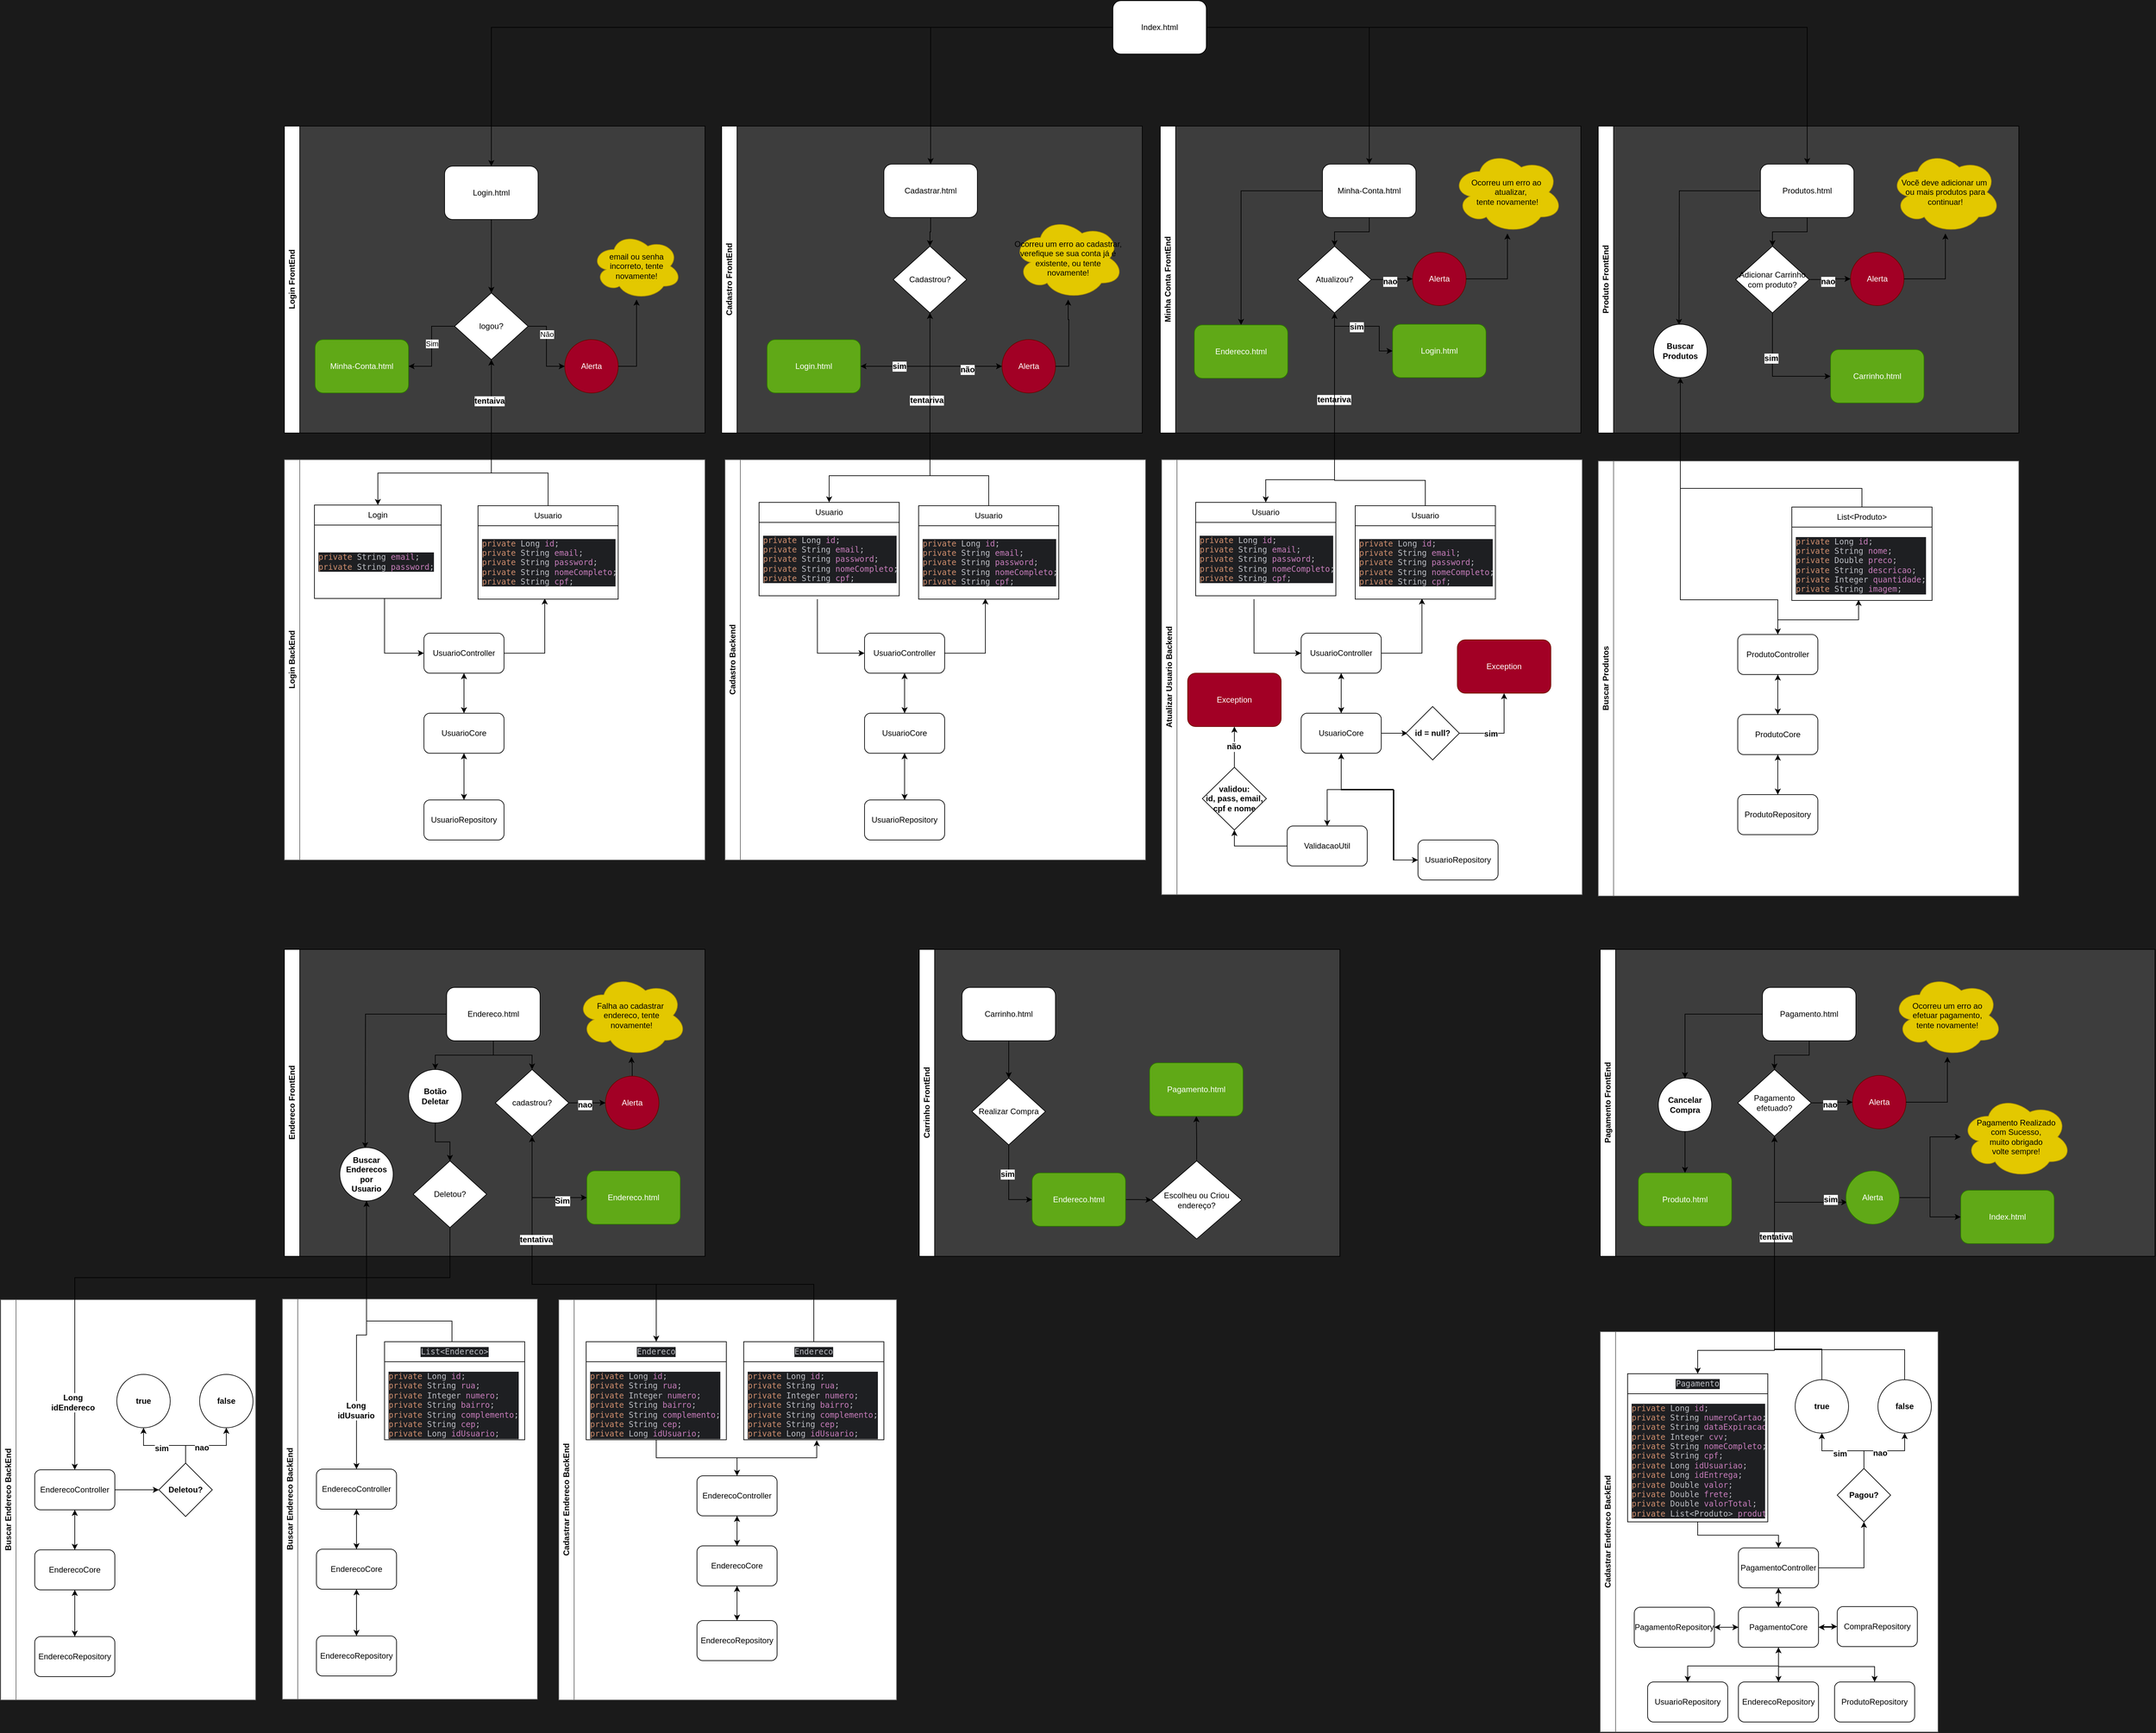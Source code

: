 <mxfile version="24.4.8" type="device">
  <diagram id="C5RBs43oDa-KdzZeNtuy" name="Page-1">
    <mxGraphModel dx="6536" dy="3524" grid="0" gridSize="10" guides="1" tooltips="1" connect="1" arrows="1" fold="1" page="0" pageScale="1" pageWidth="827" pageHeight="1169" background="#1A1A1A" math="0" shadow="0">
      <root>
        <mxCell id="WIyWlLk6GJQsqaUBKTNV-0" />
        <mxCell id="WIyWlLk6GJQsqaUBKTNV-1" parent="WIyWlLk6GJQsqaUBKTNV-0" />
        <mxCell id="37hrnEfaYECbIDqUn0x2-7" value="Login FrontEnd" style="swimlane;horizontal=0;whiteSpace=wrap;html=1;swimlaneFillColor=#3d3d3d;" vertex="1" parent="WIyWlLk6GJQsqaUBKTNV-1">
          <mxGeometry x="-80" y="60" width="630" height="460" as="geometry">
            <mxRectangle x="-80" y="60" width="40" height="110" as="alternateBounds" />
          </mxGeometry>
        </mxCell>
        <mxCell id="37hrnEfaYECbIDqUn0x2-45" value="Alerta" style="ellipse;whiteSpace=wrap;html=1;aspect=fixed;fillColor=#a20025;fontColor=#ffffff;strokeColor=#6F0000;" vertex="1" parent="37hrnEfaYECbIDqUn0x2-7">
          <mxGeometry x="420" y="320" width="80" height="80" as="geometry" />
        </mxCell>
        <mxCell id="37hrnEfaYECbIDqUn0x2-47" style="edgeStyle=orthogonalEdgeStyle;rounded=0;orthogonalLoop=1;jettySize=auto;html=1;exitX=1;exitY=0.5;exitDx=0;exitDy=0;" edge="1" parent="37hrnEfaYECbIDqUn0x2-7" source="37hrnEfaYECbIDqUn0x2-45" target="37hrnEfaYECbIDqUn0x2-46">
          <mxGeometry relative="1" as="geometry">
            <mxPoint x="444" y="360" as="sourcePoint" />
          </mxGeometry>
        </mxCell>
        <mxCell id="37hrnEfaYECbIDqUn0x2-46" value="email ou senha incorreto, tente novamente!" style="ellipse;shape=cloud;whiteSpace=wrap;html=1;fillColor=#e3c800;fontColor=#000000;strokeColor=#B09500;" vertex="1" parent="37hrnEfaYECbIDqUn0x2-7">
          <mxGeometry x="460" y="160" width="135" height="100" as="geometry" />
        </mxCell>
        <mxCell id="37hrnEfaYECbIDqUn0x2-54" value="Minha-Conta.html" style="rounded=1;whiteSpace=wrap;html=1;fontSize=12;glass=0;strokeWidth=1;shadow=0;fillColor=#60a917;strokeColor=#2D7600;fontColor=#ffffff;" vertex="1" parent="37hrnEfaYECbIDqUn0x2-7">
          <mxGeometry x="46" y="320" width="140" height="80" as="geometry" />
        </mxCell>
        <mxCell id="37hrnEfaYECbIDqUn0x2-0" value="Login.html" style="rounded=1;whiteSpace=wrap;html=1;fontSize=12;glass=0;strokeWidth=1;shadow=0;" vertex="1" parent="37hrnEfaYECbIDqUn0x2-7">
          <mxGeometry x="240" y="60" width="140" height="80" as="geometry" />
        </mxCell>
        <mxCell id="37hrnEfaYECbIDqUn0x2-4" value="logou?" style="rhombus;whiteSpace=wrap;html=1;" vertex="1" parent="37hrnEfaYECbIDqUn0x2-7">
          <mxGeometry x="255" y="250" width="110" height="100" as="geometry" />
        </mxCell>
        <mxCell id="37hrnEfaYECbIDqUn0x2-5" style="edgeStyle=orthogonalEdgeStyle;rounded=0;orthogonalLoop=1;jettySize=auto;html=1;" edge="1" parent="37hrnEfaYECbIDqUn0x2-7" source="37hrnEfaYECbIDqUn0x2-0" target="37hrnEfaYECbIDqUn0x2-4">
          <mxGeometry relative="1" as="geometry" />
        </mxCell>
        <mxCell id="37hrnEfaYECbIDqUn0x2-51" style="edgeStyle=orthogonalEdgeStyle;rounded=0;orthogonalLoop=1;jettySize=auto;html=1;" edge="1" parent="37hrnEfaYECbIDqUn0x2-7" source="37hrnEfaYECbIDqUn0x2-4" target="37hrnEfaYECbIDqUn0x2-45">
          <mxGeometry relative="1" as="geometry" />
        </mxCell>
        <mxCell id="37hrnEfaYECbIDqUn0x2-52" value="Não" style="edgeLabel;html=1;align=center;verticalAlign=middle;resizable=0;points=[];" vertex="1" connectable="0" parent="37hrnEfaYECbIDqUn0x2-51">
          <mxGeometry x="-0.323" relative="1" as="geometry">
            <mxPoint as="offset" />
          </mxGeometry>
        </mxCell>
        <mxCell id="37hrnEfaYECbIDqUn0x2-53" style="edgeStyle=orthogonalEdgeStyle;rounded=0;orthogonalLoop=1;jettySize=auto;html=1;entryX=1;entryY=0.5;entryDx=0;entryDy=0;" edge="1" parent="37hrnEfaYECbIDqUn0x2-7" source="37hrnEfaYECbIDqUn0x2-4" target="37hrnEfaYECbIDqUn0x2-54">
          <mxGeometry relative="1" as="geometry">
            <mxPoint x="200" y="360" as="targetPoint" />
          </mxGeometry>
        </mxCell>
        <mxCell id="37hrnEfaYECbIDqUn0x2-55" value="Sim" style="edgeLabel;html=1;align=center;verticalAlign=middle;resizable=0;points=[];" vertex="1" connectable="0" parent="37hrnEfaYECbIDqUn0x2-53">
          <mxGeometry x="-0.072" relative="1" as="geometry">
            <mxPoint as="offset" />
          </mxGeometry>
        </mxCell>
        <mxCell id="37hrnEfaYECbIDqUn0x2-15" value="Login BackEnd" style="swimlane;horizontal=0;whiteSpace=wrap;html=1;fillColor=default;fontColor=default;strokeColor=#666666;fillStyle=solid;noLabel=0;swimlaneFillColor=default;" vertex="1" parent="WIyWlLk6GJQsqaUBKTNV-1">
          <mxGeometry x="-80" y="560" width="630" height="600" as="geometry">
            <mxRectangle x="-80" y="630" width="40" height="110" as="alternateBounds" />
          </mxGeometry>
        </mxCell>
        <mxCell id="37hrnEfaYECbIDqUn0x2-23" value="Login" style="swimlane;fontStyle=0;childLayout=stackLayout;horizontal=1;startSize=30;horizontalStack=0;resizeParent=1;resizeParentMax=0;resizeLast=0;collapsible=1;marginBottom=0;whiteSpace=wrap;html=1;" vertex="1" parent="37hrnEfaYECbIDqUn0x2-15">
          <mxGeometry x="45" y="68" width="190" height="140" as="geometry" />
        </mxCell>
        <mxCell id="37hrnEfaYECbIDqUn0x2-26" value="&lt;div style=&quot;background-color:#1e1f22;color:#bcbec4&quot;&gt;&lt;pre style=&quot;font-family:&#39;JetBrains Mono&#39;,monospace;font-size:9,8pt;&quot;&gt;&lt;span style=&quot;color:#cf8e6d;&quot;&gt;private &lt;/span&gt;String &lt;span style=&quot;color:#c77dbb;&quot;&gt;email&lt;/span&gt;;&lt;br&gt;&lt;span style=&quot;color:#cf8e6d;&quot;&gt;private &lt;/span&gt;String &lt;span style=&quot;color:#c77dbb;&quot;&gt;password&lt;/span&gt;;&lt;/pre&gt;&lt;/div&gt;" style="text;strokeColor=none;fillColor=none;align=left;verticalAlign=middle;spacingLeft=4;spacingRight=4;overflow=hidden;points=[[0,0.5],[1,0.5]];portConstraint=eastwest;rotatable=0;whiteSpace=wrap;html=1;" vertex="1" parent="37hrnEfaYECbIDqUn0x2-23">
          <mxGeometry y="30" width="190" height="110" as="geometry" />
        </mxCell>
        <mxCell id="37hrnEfaYECbIDqUn0x2-39" style="edgeStyle=orthogonalEdgeStyle;rounded=0;orthogonalLoop=1;jettySize=auto;html=1;" edge="1" parent="37hrnEfaYECbIDqUn0x2-15" source="37hrnEfaYECbIDqUn0x2-27" target="37hrnEfaYECbIDqUn0x2-33">
          <mxGeometry relative="1" as="geometry" />
        </mxCell>
        <mxCell id="37hrnEfaYECbIDqUn0x2-27" value="UsuarioController" style="rounded=1;whiteSpace=wrap;html=1;" vertex="1" parent="37hrnEfaYECbIDqUn0x2-15">
          <mxGeometry x="209" y="260" width="120" height="60" as="geometry" />
        </mxCell>
        <mxCell id="37hrnEfaYECbIDqUn0x2-28" style="edgeStyle=orthogonalEdgeStyle;rounded=0;orthogonalLoop=1;jettySize=auto;html=1;entryX=0;entryY=0.5;entryDx=0;entryDy=0;" edge="1" parent="37hrnEfaYECbIDqUn0x2-15" source="37hrnEfaYECbIDqUn0x2-26" target="37hrnEfaYECbIDqUn0x2-27">
          <mxGeometry relative="1" as="geometry">
            <Array as="points">
              <mxPoint x="150" y="290" />
            </Array>
          </mxGeometry>
        </mxCell>
        <mxCell id="37hrnEfaYECbIDqUn0x2-29" value="Usuario" style="swimlane;fontStyle=0;childLayout=stackLayout;horizontal=1;startSize=30;horizontalStack=0;resizeParent=1;resizeParentMax=0;resizeLast=0;collapsible=1;marginBottom=0;whiteSpace=wrap;html=1;" vertex="1" parent="37hrnEfaYECbIDqUn0x2-15">
          <mxGeometry x="290" y="69" width="210" height="140" as="geometry" />
        </mxCell>
        <mxCell id="37hrnEfaYECbIDqUn0x2-30" value="&lt;div style=&quot;background-color:#1e1f22;color:#bcbec4&quot;&gt;&lt;pre style=&quot;font-family:&#39;JetBrains Mono&#39;,monospace;font-size:9,8pt;&quot;&gt;&lt;div&gt;&lt;pre style=&quot;font-family:&#39;JetBrains Mono&#39;,monospace;font-size:9,8pt;&quot;&gt;&lt;span style=&quot;color:#cf8e6d;&quot;&gt;private &lt;/span&gt;Long &lt;span style=&quot;color:#c77dbb;&quot;&gt;id&lt;/span&gt;;&lt;br&gt;&lt;span style=&quot;color:#cf8e6d;&quot;&gt;private &lt;/span&gt;String &lt;span style=&quot;color:#c77dbb;&quot;&gt;email&lt;/span&gt;;&lt;br&gt;&lt;span style=&quot;color:#cf8e6d;&quot;&gt;private &lt;/span&gt;String &lt;span style=&quot;color:#c77dbb;&quot;&gt;password&lt;/span&gt;;&lt;br&gt;&lt;span style=&quot;color:#cf8e6d;&quot;&gt;private &lt;/span&gt;String &lt;span style=&quot;color:#c77dbb;&quot;&gt;nomeCompleto&lt;/span&gt;;&lt;br&gt;&lt;span style=&quot;color:#cf8e6d;&quot;&gt;private &lt;/span&gt;String &lt;span style=&quot;color:#c77dbb;&quot;&gt;cpf&lt;/span&gt;;&lt;/pre&gt;&lt;/div&gt;&lt;/pre&gt;&lt;/div&gt;" style="text;strokeColor=none;fillColor=none;align=left;verticalAlign=middle;spacingLeft=4;spacingRight=4;overflow=hidden;points=[[0,0.5],[1,0.5]];portConstraint=eastwest;rotatable=0;whiteSpace=wrap;html=1;" vertex="1" parent="37hrnEfaYECbIDqUn0x2-29">
          <mxGeometry y="30" width="210" height="110" as="geometry" />
        </mxCell>
        <mxCell id="37hrnEfaYECbIDqUn0x2-40" style="edgeStyle=orthogonalEdgeStyle;rounded=0;orthogonalLoop=1;jettySize=auto;html=1;" edge="1" parent="37hrnEfaYECbIDqUn0x2-15" source="37hrnEfaYECbIDqUn0x2-33" target="37hrnEfaYECbIDqUn0x2-38">
          <mxGeometry relative="1" as="geometry" />
        </mxCell>
        <mxCell id="37hrnEfaYECbIDqUn0x2-42" style="edgeStyle=orthogonalEdgeStyle;rounded=0;orthogonalLoop=1;jettySize=auto;html=1;" edge="1" parent="37hrnEfaYECbIDqUn0x2-15" source="37hrnEfaYECbIDqUn0x2-33" target="37hrnEfaYECbIDqUn0x2-27">
          <mxGeometry relative="1" as="geometry" />
        </mxCell>
        <mxCell id="37hrnEfaYECbIDqUn0x2-33" value="UsuarioCore" style="rounded=1;whiteSpace=wrap;html=1;" vertex="1" parent="37hrnEfaYECbIDqUn0x2-15">
          <mxGeometry x="209" y="380" width="120" height="60" as="geometry" />
        </mxCell>
        <mxCell id="37hrnEfaYECbIDqUn0x2-36" style="edgeStyle=orthogonalEdgeStyle;rounded=0;orthogonalLoop=1;jettySize=auto;html=1;entryX=0.476;entryY=0.991;entryDx=0;entryDy=0;entryPerimeter=0;" edge="1" parent="37hrnEfaYECbIDqUn0x2-15" source="37hrnEfaYECbIDqUn0x2-27" target="37hrnEfaYECbIDqUn0x2-30">
          <mxGeometry relative="1" as="geometry">
            <Array as="points">
              <mxPoint x="390" y="290" />
            </Array>
          </mxGeometry>
        </mxCell>
        <mxCell id="37hrnEfaYECbIDqUn0x2-41" style="edgeStyle=orthogonalEdgeStyle;rounded=0;orthogonalLoop=1;jettySize=auto;html=1;" edge="1" parent="37hrnEfaYECbIDqUn0x2-15" source="37hrnEfaYECbIDqUn0x2-38" target="37hrnEfaYECbIDqUn0x2-33">
          <mxGeometry relative="1" as="geometry" />
        </mxCell>
        <mxCell id="37hrnEfaYECbIDqUn0x2-38" value="UsuarioRepository" style="rounded=1;whiteSpace=wrap;html=1;" vertex="1" parent="37hrnEfaYECbIDqUn0x2-15">
          <mxGeometry x="209" y="510" width="120" height="60" as="geometry" />
        </mxCell>
        <mxCell id="WIyWlLk6GJQsqaUBKTNV-3" value="Index.html" style="rounded=1;whiteSpace=wrap;html=1;fontSize=12;glass=0;strokeWidth=1;shadow=0;" parent="WIyWlLk6GJQsqaUBKTNV-1" vertex="1">
          <mxGeometry x="1161" y="-128" width="140" height="80" as="geometry" />
        </mxCell>
        <mxCell id="37hrnEfaYECbIDqUn0x2-56" value="Cadastro FrontEnd" style="swimlane;horizontal=0;whiteSpace=wrap;html=1;fillColor=default;swimlaneFillColor=#3D3D3D;" vertex="1" parent="WIyWlLk6GJQsqaUBKTNV-1">
          <mxGeometry x="575" y="60" width="630" height="460" as="geometry" />
        </mxCell>
        <mxCell id="37hrnEfaYECbIDqUn0x2-57" value="Alerta" style="ellipse;whiteSpace=wrap;html=1;aspect=fixed;fillColor=#a20025;fontColor=#ffffff;strokeColor=#6F0000;" vertex="1" parent="37hrnEfaYECbIDqUn0x2-56">
          <mxGeometry x="420" y="320" width="80" height="80" as="geometry" />
        </mxCell>
        <mxCell id="37hrnEfaYECbIDqUn0x2-58" style="edgeStyle=orthogonalEdgeStyle;rounded=0;orthogonalLoop=1;jettySize=auto;html=1;exitX=1;exitY=0.5;exitDx=0;exitDy=0;" edge="1" parent="37hrnEfaYECbIDqUn0x2-56" source="37hrnEfaYECbIDqUn0x2-57" target="37hrnEfaYECbIDqUn0x2-59">
          <mxGeometry relative="1" as="geometry">
            <mxPoint x="444" y="360" as="sourcePoint" />
          </mxGeometry>
        </mxCell>
        <mxCell id="37hrnEfaYECbIDqUn0x2-59" value="Ocorreu um erro ao cadastrar, verefique se sua conta já é existente, ou tente novamente!" style="ellipse;shape=cloud;whiteSpace=wrap;html=1;fillColor=#e3c800;fontColor=#000000;strokeColor=#B09500;" vertex="1" parent="37hrnEfaYECbIDqUn0x2-56">
          <mxGeometry x="436" y="136" width="166" height="124" as="geometry" />
        </mxCell>
        <mxCell id="37hrnEfaYECbIDqUn0x2-60" value="Login.html" style="rounded=1;whiteSpace=wrap;html=1;fontSize=12;glass=0;strokeWidth=1;shadow=0;fillColor=#60a917;strokeColor=#2D7600;fontColor=#ffffff;" vertex="1" parent="37hrnEfaYECbIDqUn0x2-56">
          <mxGeometry x="68" y="320" width="140" height="80" as="geometry" />
        </mxCell>
        <mxCell id="37hrnEfaYECbIDqUn0x2-87" style="edgeStyle=orthogonalEdgeStyle;rounded=0;orthogonalLoop=1;jettySize=auto;html=1;fontFamily=Helvetica;fontSize=12;fontColor=default;fontStyle=1;" edge="1" parent="37hrnEfaYECbIDqUn0x2-56" source="37hrnEfaYECbIDqUn0x2-8" target="37hrnEfaYECbIDqUn0x2-65">
          <mxGeometry relative="1" as="geometry" />
        </mxCell>
        <mxCell id="37hrnEfaYECbIDqUn0x2-8" value="Cadastrar.html" style="rounded=1;whiteSpace=wrap;html=1;fontSize=12;glass=0;strokeWidth=1;shadow=0;" vertex="1" parent="37hrnEfaYECbIDqUn0x2-56">
          <mxGeometry x="243" y="57" width="140" height="80" as="geometry" />
        </mxCell>
        <mxCell id="37hrnEfaYECbIDqUn0x2-66" style="edgeStyle=orthogonalEdgeStyle;rounded=0;orthogonalLoop=1;jettySize=auto;html=1;entryX=0;entryY=0.5;entryDx=0;entryDy=0;fontFamily=Helvetica;fontSize=12;fontColor=default;fontStyle=1;" edge="1" parent="37hrnEfaYECbIDqUn0x2-56" source="37hrnEfaYECbIDqUn0x2-65" target="37hrnEfaYECbIDqUn0x2-57">
          <mxGeometry relative="1" as="geometry">
            <Array as="points">
              <mxPoint x="312" y="360" />
            </Array>
          </mxGeometry>
        </mxCell>
        <mxCell id="37hrnEfaYECbIDqUn0x2-69" value="não" style="edgeLabel;html=1;align=center;verticalAlign=middle;resizable=0;points=[];fillStyle=solid;strokeColor=default;fontFamily=Helvetica;fontSize=12;fontColor=default;fontStyle=1;fillColor=default;" vertex="1" connectable="0" parent="37hrnEfaYECbIDqUn0x2-66">
          <mxGeometry x="0.437" y="-5" relative="1" as="geometry">
            <mxPoint x="1" as="offset" />
          </mxGeometry>
        </mxCell>
        <mxCell id="37hrnEfaYECbIDqUn0x2-67" style="edgeStyle=orthogonalEdgeStyle;rounded=0;orthogonalLoop=1;jettySize=auto;html=1;entryX=1;entryY=0.5;entryDx=0;entryDy=0;fontFamily=Helvetica;fontSize=12;fontColor=default;fontStyle=1;" edge="1" parent="37hrnEfaYECbIDqUn0x2-56" source="37hrnEfaYECbIDqUn0x2-65" target="37hrnEfaYECbIDqUn0x2-60">
          <mxGeometry relative="1" as="geometry">
            <Array as="points">
              <mxPoint x="312" y="360" />
            </Array>
          </mxGeometry>
        </mxCell>
        <mxCell id="37hrnEfaYECbIDqUn0x2-68" value="sim" style="edgeLabel;html=1;align=center;verticalAlign=middle;resizable=0;points=[];fillStyle=solid;strokeColor=default;fontFamily=Helvetica;fontSize=12;fontColor=default;fontStyle=1;fillColor=default;" vertex="1" connectable="0" parent="37hrnEfaYECbIDqUn0x2-67">
          <mxGeometry x="0.378" relative="1" as="geometry">
            <mxPoint x="1" as="offset" />
          </mxGeometry>
        </mxCell>
        <mxCell id="37hrnEfaYECbIDqUn0x2-65" value="Cadastrou?" style="rhombus;whiteSpace=wrap;html=1;" vertex="1" parent="37hrnEfaYECbIDqUn0x2-56">
          <mxGeometry x="257" y="180" width="110" height="100" as="geometry" />
        </mxCell>
        <mxCell id="37hrnEfaYECbIDqUn0x2-62" style="edgeStyle=orthogonalEdgeStyle;rounded=0;orthogonalLoop=1;jettySize=auto;html=1;" edge="1" parent="WIyWlLk6GJQsqaUBKTNV-1" source="37hrnEfaYECbIDqUn0x2-29" target="37hrnEfaYECbIDqUn0x2-4">
          <mxGeometry relative="1" as="geometry">
            <Array as="points">
              <mxPoint x="315" y="580" />
              <mxPoint x="230" y="580" />
            </Array>
          </mxGeometry>
        </mxCell>
        <mxCell id="37hrnEfaYECbIDqUn0x2-63" style="edgeStyle=orthogonalEdgeStyle;rounded=0;orthogonalLoop=1;jettySize=auto;html=1;entryX=0.5;entryY=0;entryDx=0;entryDy=0;" edge="1" parent="WIyWlLk6GJQsqaUBKTNV-1" source="37hrnEfaYECbIDqUn0x2-4" target="37hrnEfaYECbIDqUn0x2-23">
          <mxGeometry relative="1" as="geometry">
            <Array as="points">
              <mxPoint x="230" y="580" />
              <mxPoint x="60" y="580" />
            </Array>
          </mxGeometry>
        </mxCell>
        <mxCell id="37hrnEfaYECbIDqUn0x2-70" value="tentaiva" style="edgeLabel;html=1;align=center;verticalAlign=middle;resizable=0;points=[];fillStyle=solid;strokeColor=default;fontFamily=Helvetica;fontSize=12;fontColor=default;fontStyle=1;fillColor=default;" vertex="1" connectable="0" parent="37hrnEfaYECbIDqUn0x2-63">
          <mxGeometry x="-0.676" y="-3" relative="1" as="geometry">
            <mxPoint y="-1" as="offset" />
          </mxGeometry>
        </mxCell>
        <mxCell id="37hrnEfaYECbIDqUn0x2-71" value="Cadastro Backend" style="swimlane;horizontal=0;whiteSpace=wrap;html=1;fillColor=default;fontColor=default;strokeColor=#666666;fillStyle=solid;noLabel=0;swimlaneFillColor=default;" vertex="1" parent="WIyWlLk6GJQsqaUBKTNV-1">
          <mxGeometry x="580" y="560" width="630" height="600" as="geometry">
            <mxRectangle x="-80" y="630" width="40" height="110" as="alternateBounds" />
          </mxGeometry>
        </mxCell>
        <mxCell id="37hrnEfaYECbIDqUn0x2-74" style="edgeStyle=orthogonalEdgeStyle;rounded=0;orthogonalLoop=1;jettySize=auto;html=1;" edge="1" parent="37hrnEfaYECbIDqUn0x2-71" source="37hrnEfaYECbIDqUn0x2-75" target="37hrnEfaYECbIDqUn0x2-81">
          <mxGeometry relative="1" as="geometry" />
        </mxCell>
        <mxCell id="37hrnEfaYECbIDqUn0x2-75" value="UsuarioController" style="rounded=1;whiteSpace=wrap;html=1;" vertex="1" parent="37hrnEfaYECbIDqUn0x2-71">
          <mxGeometry x="209" y="260" width="120" height="60" as="geometry" />
        </mxCell>
        <mxCell id="37hrnEfaYECbIDqUn0x2-77" value="Usuario" style="swimlane;fontStyle=0;childLayout=stackLayout;horizontal=1;startSize=30;horizontalStack=0;resizeParent=1;resizeParentMax=0;resizeLast=0;collapsible=1;marginBottom=0;whiteSpace=wrap;html=1;" vertex="1" parent="37hrnEfaYECbIDqUn0x2-71">
          <mxGeometry x="290" y="69" width="210" height="140" as="geometry" />
        </mxCell>
        <mxCell id="37hrnEfaYECbIDqUn0x2-78" value="&lt;div style=&quot;background-color:#1e1f22;color:#bcbec4&quot;&gt;&lt;pre style=&quot;font-family:&#39;JetBrains Mono&#39;,monospace;font-size:9,8pt;&quot;&gt;&lt;div&gt;&lt;pre style=&quot;font-family:&#39;JetBrains Mono&#39;,monospace;font-size:9,8pt;&quot;&gt;&lt;span style=&quot;color:#cf8e6d;&quot;&gt;private &lt;/span&gt;Long &lt;span style=&quot;color:#c77dbb;&quot;&gt;id&lt;/span&gt;;&lt;br&gt;&lt;span style=&quot;color:#cf8e6d;&quot;&gt;private &lt;/span&gt;String &lt;span style=&quot;color:#c77dbb;&quot;&gt;email&lt;/span&gt;;&lt;br&gt;&lt;span style=&quot;color:#cf8e6d;&quot;&gt;private &lt;/span&gt;String &lt;span style=&quot;color:#c77dbb;&quot;&gt;password&lt;/span&gt;;&lt;br&gt;&lt;span style=&quot;color:#cf8e6d;&quot;&gt;private &lt;/span&gt;String &lt;span style=&quot;color:#c77dbb;&quot;&gt;nomeCompleto&lt;/span&gt;;&lt;br&gt;&lt;span style=&quot;color:#cf8e6d;&quot;&gt;private &lt;/span&gt;String &lt;span style=&quot;color:#c77dbb;&quot;&gt;cpf&lt;/span&gt;;&lt;/pre&gt;&lt;/div&gt;&lt;/pre&gt;&lt;/div&gt;" style="text;strokeColor=none;fillColor=none;align=left;verticalAlign=middle;spacingLeft=4;spacingRight=4;overflow=hidden;points=[[0,0.5],[1,0.5]];portConstraint=eastwest;rotatable=0;whiteSpace=wrap;html=1;" vertex="1" parent="37hrnEfaYECbIDqUn0x2-77">
          <mxGeometry y="30" width="210" height="110" as="geometry" />
        </mxCell>
        <mxCell id="37hrnEfaYECbIDqUn0x2-79" style="edgeStyle=orthogonalEdgeStyle;rounded=0;orthogonalLoop=1;jettySize=auto;html=1;" edge="1" parent="37hrnEfaYECbIDqUn0x2-71" source="37hrnEfaYECbIDqUn0x2-81" target="37hrnEfaYECbIDqUn0x2-84">
          <mxGeometry relative="1" as="geometry" />
        </mxCell>
        <mxCell id="37hrnEfaYECbIDqUn0x2-80" style="edgeStyle=orthogonalEdgeStyle;rounded=0;orthogonalLoop=1;jettySize=auto;html=1;" edge="1" parent="37hrnEfaYECbIDqUn0x2-71" source="37hrnEfaYECbIDqUn0x2-81" target="37hrnEfaYECbIDqUn0x2-75">
          <mxGeometry relative="1" as="geometry" />
        </mxCell>
        <mxCell id="37hrnEfaYECbIDqUn0x2-81" value="UsuarioCore" style="rounded=1;whiteSpace=wrap;html=1;" vertex="1" parent="37hrnEfaYECbIDqUn0x2-71">
          <mxGeometry x="209" y="380" width="120" height="60" as="geometry" />
        </mxCell>
        <mxCell id="37hrnEfaYECbIDqUn0x2-82" style="edgeStyle=orthogonalEdgeStyle;rounded=0;orthogonalLoop=1;jettySize=auto;html=1;entryX=0.476;entryY=0.991;entryDx=0;entryDy=0;entryPerimeter=0;" edge="1" parent="37hrnEfaYECbIDqUn0x2-71" source="37hrnEfaYECbIDqUn0x2-75" target="37hrnEfaYECbIDqUn0x2-78">
          <mxGeometry relative="1" as="geometry">
            <Array as="points">
              <mxPoint x="390" y="290" />
            </Array>
          </mxGeometry>
        </mxCell>
        <mxCell id="37hrnEfaYECbIDqUn0x2-83" style="edgeStyle=orthogonalEdgeStyle;rounded=0;orthogonalLoop=1;jettySize=auto;html=1;" edge="1" parent="37hrnEfaYECbIDqUn0x2-71" source="37hrnEfaYECbIDqUn0x2-84" target="37hrnEfaYECbIDqUn0x2-81">
          <mxGeometry relative="1" as="geometry" />
        </mxCell>
        <mxCell id="37hrnEfaYECbIDqUn0x2-84" value="UsuarioRepository" style="rounded=1;whiteSpace=wrap;html=1;" vertex="1" parent="37hrnEfaYECbIDqUn0x2-71">
          <mxGeometry x="209" y="510" width="120" height="60" as="geometry" />
        </mxCell>
        <mxCell id="37hrnEfaYECbIDqUn0x2-89" value="Usuario" style="swimlane;fontStyle=0;childLayout=stackLayout;horizontal=1;startSize=30;horizontalStack=0;resizeParent=1;resizeParentMax=0;resizeLast=0;collapsible=1;marginBottom=0;whiteSpace=wrap;html=1;" vertex="1" parent="37hrnEfaYECbIDqUn0x2-71">
          <mxGeometry x="51" y="64" width="210" height="140" as="geometry" />
        </mxCell>
        <mxCell id="37hrnEfaYECbIDqUn0x2-90" value="&lt;div style=&quot;background-color:#1e1f22;color:#bcbec4&quot;&gt;&lt;pre style=&quot;font-family:&#39;JetBrains Mono&#39;,monospace;font-size:9,8pt;&quot;&gt;&lt;div&gt;&lt;pre style=&quot;font-family:&#39;JetBrains Mono&#39;,monospace;font-size:9,8pt;&quot;&gt;&lt;span style=&quot;color:#cf8e6d;&quot;&gt;private &lt;/span&gt;Long &lt;span style=&quot;color:#c77dbb;&quot;&gt;id&lt;/span&gt;;&lt;br&gt;&lt;span style=&quot;color:#cf8e6d;&quot;&gt;private &lt;/span&gt;String &lt;span style=&quot;color:#c77dbb;&quot;&gt;email&lt;/span&gt;;&lt;br&gt;&lt;span style=&quot;color:#cf8e6d;&quot;&gt;private &lt;/span&gt;String &lt;span style=&quot;color:#c77dbb;&quot;&gt;password&lt;/span&gt;;&lt;br&gt;&lt;span style=&quot;color:#cf8e6d;&quot;&gt;private &lt;/span&gt;String &lt;span style=&quot;color:#c77dbb;&quot;&gt;nomeCompleto&lt;/span&gt;;&lt;br&gt;&lt;span style=&quot;color:#cf8e6d;&quot;&gt;private &lt;/span&gt;String &lt;span style=&quot;color:#c77dbb;&quot;&gt;cpf&lt;/span&gt;;&lt;/pre&gt;&lt;/div&gt;&lt;/pre&gt;&lt;/div&gt;" style="text;strokeColor=none;fillColor=none;align=left;verticalAlign=middle;spacingLeft=4;spacingRight=4;overflow=hidden;points=[[0,0.5],[1,0.5]];portConstraint=eastwest;rotatable=0;whiteSpace=wrap;html=1;" vertex="1" parent="37hrnEfaYECbIDqUn0x2-89">
          <mxGeometry y="30" width="210" height="110" as="geometry" />
        </mxCell>
        <mxCell id="37hrnEfaYECbIDqUn0x2-92" style="edgeStyle=orthogonalEdgeStyle;rounded=0;orthogonalLoop=1;jettySize=auto;html=1;entryX=0;entryY=0.5;entryDx=0;entryDy=0;fontFamily=Helvetica;fontSize=12;fontColor=default;fontStyle=1;exitX=0.416;exitY=1.046;exitDx=0;exitDy=0;exitPerimeter=0;" edge="1" parent="37hrnEfaYECbIDqUn0x2-71" source="37hrnEfaYECbIDqUn0x2-90" target="37hrnEfaYECbIDqUn0x2-75">
          <mxGeometry relative="1" as="geometry">
            <Array as="points">
              <mxPoint x="138" y="290" />
            </Array>
          </mxGeometry>
        </mxCell>
        <mxCell id="37hrnEfaYECbIDqUn0x2-85" style="edgeStyle=orthogonalEdgeStyle;rounded=0;orthogonalLoop=1;jettySize=auto;html=1;fontFamily=Helvetica;fontSize=12;fontColor=default;fontStyle=1;entryX=0.5;entryY=0;entryDx=0;entryDy=0;" edge="1" parent="WIyWlLk6GJQsqaUBKTNV-1" source="37hrnEfaYECbIDqUn0x2-65" target="37hrnEfaYECbIDqUn0x2-89">
          <mxGeometry relative="1" as="geometry">
            <mxPoint x="726" y="596" as="targetPoint" />
            <Array as="points">
              <mxPoint x="887" y="584" />
              <mxPoint x="736" y="584" />
            </Array>
          </mxGeometry>
        </mxCell>
        <mxCell id="37hrnEfaYECbIDqUn0x2-86" value="tentariva" style="edgeLabel;html=1;align=center;verticalAlign=middle;resizable=0;points=[];fillStyle=solid;strokeColor=default;fontFamily=Helvetica;fontSize=12;fontColor=default;fontStyle=1;fillColor=default;" vertex="1" connectable="0" parent="37hrnEfaYECbIDqUn0x2-85">
          <mxGeometry x="-0.401" y="-5" relative="1" as="geometry">
            <mxPoint as="offset" />
          </mxGeometry>
        </mxCell>
        <mxCell id="37hrnEfaYECbIDqUn0x2-1" style="edgeStyle=orthogonalEdgeStyle;rounded=0;orthogonalLoop=1;jettySize=auto;html=1;entryX=0.5;entryY=0;entryDx=0;entryDy=0;" edge="1" parent="WIyWlLk6GJQsqaUBKTNV-1" source="WIyWlLk6GJQsqaUBKTNV-3" target="37hrnEfaYECbIDqUn0x2-0">
          <mxGeometry relative="1" as="geometry" />
        </mxCell>
        <mxCell id="37hrnEfaYECbIDqUn0x2-88" style="edgeStyle=orthogonalEdgeStyle;rounded=0;orthogonalLoop=1;jettySize=auto;html=1;fontFamily=Helvetica;fontSize=12;fontColor=default;fontStyle=1;" edge="1" parent="WIyWlLk6GJQsqaUBKTNV-1" source="WIyWlLk6GJQsqaUBKTNV-3" target="37hrnEfaYECbIDqUn0x2-8">
          <mxGeometry relative="1" as="geometry" />
        </mxCell>
        <mxCell id="37hrnEfaYECbIDqUn0x2-91" style="edgeStyle=orthogonalEdgeStyle;rounded=0;orthogonalLoop=1;jettySize=auto;html=1;entryX=0.5;entryY=1;entryDx=0;entryDy=0;fontFamily=Helvetica;fontSize=12;fontColor=default;fontStyle=1;" edge="1" parent="WIyWlLk6GJQsqaUBKTNV-1" source="37hrnEfaYECbIDqUn0x2-77" target="37hrnEfaYECbIDqUn0x2-65">
          <mxGeometry relative="1" as="geometry">
            <Array as="points">
              <mxPoint x="975" y="584" />
              <mxPoint x="887" y="584" />
            </Array>
          </mxGeometry>
        </mxCell>
        <mxCell id="37hrnEfaYECbIDqUn0x2-93" value="Minha Conta FrontEnd" style="swimlane;horizontal=0;whiteSpace=wrap;html=1;fillColor=default;swimlaneFillColor=#3D3D3D;" vertex="1" parent="WIyWlLk6GJQsqaUBKTNV-1">
          <mxGeometry x="1232" y="60" width="630" height="460" as="geometry" />
        </mxCell>
        <mxCell id="37hrnEfaYECbIDqUn0x2-94" value="Alerta" style="ellipse;whiteSpace=wrap;html=1;aspect=fixed;fillColor=#a20025;fontColor=#ffffff;strokeColor=#6F0000;" vertex="1" parent="37hrnEfaYECbIDqUn0x2-93">
          <mxGeometry x="378" y="189" width="80" height="80" as="geometry" />
        </mxCell>
        <mxCell id="37hrnEfaYECbIDqUn0x2-95" style="edgeStyle=orthogonalEdgeStyle;rounded=0;orthogonalLoop=1;jettySize=auto;html=1;exitX=1;exitY=0.5;exitDx=0;exitDy=0;" edge="1" parent="37hrnEfaYECbIDqUn0x2-93" source="37hrnEfaYECbIDqUn0x2-94" target="37hrnEfaYECbIDqUn0x2-96">
          <mxGeometry relative="1" as="geometry">
            <mxPoint x="444" y="360" as="sourcePoint" />
          </mxGeometry>
        </mxCell>
        <mxCell id="37hrnEfaYECbIDqUn0x2-96" value="Ocorreu um erro ao&amp;nbsp;&lt;div&gt;&amp;nbsp; &amp;nbsp; &amp;nbsp;atualizar,&amp;nbsp;&amp;nbsp;&lt;/div&gt;&lt;div&gt;tente novamente!&lt;/div&gt;" style="ellipse;shape=cloud;whiteSpace=wrap;html=1;fillColor=#e3c800;fontColor=#000000;strokeColor=#B09500;" vertex="1" parent="37hrnEfaYECbIDqUn0x2-93">
          <mxGeometry x="437" y="37" width="166" height="124" as="geometry" />
        </mxCell>
        <mxCell id="37hrnEfaYECbIDqUn0x2-97" value="Login.html" style="rounded=1;whiteSpace=wrap;html=1;fontSize=12;glass=0;strokeWidth=1;shadow=0;fillColor=#60a917;strokeColor=#2D7600;fontColor=#ffffff;" vertex="1" parent="37hrnEfaYECbIDqUn0x2-93">
          <mxGeometry x="348" y="297" width="140" height="80" as="geometry" />
        </mxCell>
        <mxCell id="37hrnEfaYECbIDqUn0x2-98" style="edgeStyle=orthogonalEdgeStyle;rounded=0;orthogonalLoop=1;jettySize=auto;html=1;fontFamily=Helvetica;fontSize=12;fontColor=default;fontStyle=1;" edge="1" parent="37hrnEfaYECbIDqUn0x2-93" source="37hrnEfaYECbIDqUn0x2-99" target="37hrnEfaYECbIDqUn0x2-104">
          <mxGeometry relative="1" as="geometry" />
        </mxCell>
        <mxCell id="37hrnEfaYECbIDqUn0x2-125" style="edgeStyle=orthogonalEdgeStyle;rounded=0;orthogonalLoop=1;jettySize=auto;html=1;fontFamily=Helvetica;fontSize=12;fontColor=default;fontStyle=1;entryX=0.5;entryY=0;entryDx=0;entryDy=0;" edge="1" parent="37hrnEfaYECbIDqUn0x2-93" source="37hrnEfaYECbIDqUn0x2-99" target="37hrnEfaYECbIDqUn0x2-126">
          <mxGeometry relative="1" as="geometry">
            <mxPoint x="110.429" y="286.857" as="targetPoint" />
          </mxGeometry>
        </mxCell>
        <mxCell id="37hrnEfaYECbIDqUn0x2-99" value="Minha-Conta.html" style="rounded=1;whiteSpace=wrap;html=1;fontSize=12;glass=0;strokeWidth=1;shadow=0;" vertex="1" parent="37hrnEfaYECbIDqUn0x2-93">
          <mxGeometry x="243" y="57" width="140" height="80" as="geometry" />
        </mxCell>
        <mxCell id="37hrnEfaYECbIDqUn0x2-106" style="edgeStyle=orthogonalEdgeStyle;rounded=0;orthogonalLoop=1;jettySize=auto;html=1;entryX=0;entryY=0.5;entryDx=0;entryDy=0;fontFamily=Helvetica;fontSize=12;fontColor=default;fontStyle=1;" edge="1" parent="37hrnEfaYECbIDqUn0x2-93" source="37hrnEfaYECbIDqUn0x2-104" target="37hrnEfaYECbIDqUn0x2-94">
          <mxGeometry relative="1" as="geometry" />
        </mxCell>
        <mxCell id="37hrnEfaYECbIDqUn0x2-107" value="nao" style="edgeLabel;html=1;align=center;verticalAlign=middle;resizable=0;points=[];fillStyle=solid;strokeColor=default;fontFamily=Helvetica;fontSize=12;fontColor=default;fontStyle=1;fillColor=default;" vertex="1" connectable="0" parent="37hrnEfaYECbIDqUn0x2-106">
          <mxGeometry x="-0.134" y="-3" relative="1" as="geometry">
            <mxPoint as="offset" />
          </mxGeometry>
        </mxCell>
        <mxCell id="37hrnEfaYECbIDqUn0x2-108" style="edgeStyle=orthogonalEdgeStyle;rounded=0;orthogonalLoop=1;jettySize=auto;html=1;entryX=0;entryY=0.5;entryDx=0;entryDy=0;fontFamily=Helvetica;fontSize=12;fontColor=default;fontStyle=1;" edge="1" parent="37hrnEfaYECbIDqUn0x2-93" source="37hrnEfaYECbIDqUn0x2-104" target="37hrnEfaYECbIDqUn0x2-97">
          <mxGeometry relative="1" as="geometry">
            <Array as="points">
              <mxPoint x="261" y="300" />
              <mxPoint x="328" y="300" />
              <mxPoint x="328" y="337" />
            </Array>
          </mxGeometry>
        </mxCell>
        <mxCell id="37hrnEfaYECbIDqUn0x2-109" value="sim" style="edgeLabel;html=1;align=center;verticalAlign=middle;resizable=0;points=[];fillStyle=solid;strokeColor=default;fontFamily=Helvetica;fontSize=12;fontColor=default;fontStyle=1;fillColor=default;" vertex="1" connectable="0" parent="37hrnEfaYECbIDqUn0x2-108">
          <mxGeometry x="-0.254" y="-1" relative="1" as="geometry">
            <mxPoint x="-1" as="offset" />
          </mxGeometry>
        </mxCell>
        <mxCell id="37hrnEfaYECbIDqUn0x2-104" value="Atualizou?" style="rhombus;whiteSpace=wrap;html=1;" vertex="1" parent="37hrnEfaYECbIDqUn0x2-93">
          <mxGeometry x="206" y="180" width="110" height="100" as="geometry" />
        </mxCell>
        <mxCell id="37hrnEfaYECbIDqUn0x2-126" value="Endereco.html" style="rounded=1;whiteSpace=wrap;html=1;fontSize=12;glass=0;strokeWidth=1;shadow=0;fillColor=#60a917;strokeColor=#2D7600;fontColor=#ffffff;" vertex="1" parent="37hrnEfaYECbIDqUn0x2-93">
          <mxGeometry x="51" y="298" width="140" height="80" as="geometry" />
        </mxCell>
        <mxCell id="37hrnEfaYECbIDqUn0x2-105" value="tentariva" style="edgeLabel;html=1;align=center;verticalAlign=middle;resizable=0;points=[];fillStyle=solid;strokeColor=default;fontFamily=Helvetica;fontSize=12;fontColor=default;fontStyle=1;fillColor=default;" vertex="1" connectable="0" parent="WIyWlLk6GJQsqaUBKTNV-1">
          <mxGeometry x="1526" y="459" as="geometry">
            <mxPoint x="-34" y="11" as="offset" />
          </mxGeometry>
        </mxCell>
        <mxCell id="37hrnEfaYECbIDqUn0x2-127" value="Atualizar Usuario Backend" style="swimlane;horizontal=0;whiteSpace=wrap;html=1;fillColor=default;fontColor=default;strokeColor=#666666;fillStyle=solid;noLabel=0;swimlaneFillColor=default;" vertex="1" parent="WIyWlLk6GJQsqaUBKTNV-1">
          <mxGeometry x="1234" y="560" width="630" height="652" as="geometry">
            <mxRectangle x="-80" y="630" width="40" height="110" as="alternateBounds" />
          </mxGeometry>
        </mxCell>
        <mxCell id="37hrnEfaYECbIDqUn0x2-128" style="edgeStyle=orthogonalEdgeStyle;rounded=0;orthogonalLoop=1;jettySize=auto;html=1;" edge="1" parent="37hrnEfaYECbIDqUn0x2-127" source="37hrnEfaYECbIDqUn0x2-129" target="37hrnEfaYECbIDqUn0x2-134">
          <mxGeometry relative="1" as="geometry" />
        </mxCell>
        <mxCell id="37hrnEfaYECbIDqUn0x2-129" value="UsuarioController" style="rounded=1;whiteSpace=wrap;html=1;" vertex="1" parent="37hrnEfaYECbIDqUn0x2-127">
          <mxGeometry x="209" y="260" width="120" height="60" as="geometry" />
        </mxCell>
        <mxCell id="37hrnEfaYECbIDqUn0x2-130" value="Usuario" style="swimlane;fontStyle=0;childLayout=stackLayout;horizontal=1;startSize=30;horizontalStack=0;resizeParent=1;resizeParentMax=0;resizeLast=0;collapsible=1;marginBottom=0;whiteSpace=wrap;html=1;" vertex="1" parent="37hrnEfaYECbIDqUn0x2-127">
          <mxGeometry x="290" y="69" width="210" height="140" as="geometry" />
        </mxCell>
        <mxCell id="37hrnEfaYECbIDqUn0x2-131" value="&lt;div style=&quot;background-color:#1e1f22;color:#bcbec4&quot;&gt;&lt;pre style=&quot;font-family:&#39;JetBrains Mono&#39;,monospace;font-size:9,8pt;&quot;&gt;&lt;div&gt;&lt;pre style=&quot;font-family:&#39;JetBrains Mono&#39;,monospace;font-size:9,8pt;&quot;&gt;&lt;span style=&quot;color:#cf8e6d;&quot;&gt;private &lt;/span&gt;Long &lt;span style=&quot;color:#c77dbb;&quot;&gt;id&lt;/span&gt;;&lt;br&gt;&lt;span style=&quot;color:#cf8e6d;&quot;&gt;private &lt;/span&gt;String &lt;span style=&quot;color:#c77dbb;&quot;&gt;email&lt;/span&gt;;&lt;br&gt;&lt;span style=&quot;color:#cf8e6d;&quot;&gt;private &lt;/span&gt;String &lt;span style=&quot;color:#c77dbb;&quot;&gt;password&lt;/span&gt;;&lt;br&gt;&lt;span style=&quot;color:#cf8e6d;&quot;&gt;private &lt;/span&gt;String &lt;span style=&quot;color:#c77dbb;&quot;&gt;nomeCompleto&lt;/span&gt;;&lt;br&gt;&lt;span style=&quot;color:#cf8e6d;&quot;&gt;private &lt;/span&gt;String &lt;span style=&quot;color:#c77dbb;&quot;&gt;cpf&lt;/span&gt;;&lt;/pre&gt;&lt;/div&gt;&lt;/pre&gt;&lt;/div&gt;" style="text;strokeColor=none;fillColor=none;align=left;verticalAlign=middle;spacingLeft=4;spacingRight=4;overflow=hidden;points=[[0,0.5],[1,0.5]];portConstraint=eastwest;rotatable=0;whiteSpace=wrap;html=1;" vertex="1" parent="37hrnEfaYECbIDqUn0x2-130">
          <mxGeometry y="30" width="210" height="110" as="geometry" />
        </mxCell>
        <mxCell id="37hrnEfaYECbIDqUn0x2-133" style="edgeStyle=orthogonalEdgeStyle;rounded=0;orthogonalLoop=1;jettySize=auto;html=1;" edge="1" parent="37hrnEfaYECbIDqUn0x2-127" source="37hrnEfaYECbIDqUn0x2-134" target="37hrnEfaYECbIDqUn0x2-129">
          <mxGeometry relative="1" as="geometry" />
        </mxCell>
        <mxCell id="37hrnEfaYECbIDqUn0x2-144" style="edgeStyle=orthogonalEdgeStyle;rounded=0;orthogonalLoop=1;jettySize=auto;html=1;fontFamily=Helvetica;fontSize=12;fontColor=default;fontStyle=1;" edge="1" parent="37hrnEfaYECbIDqUn0x2-127" source="37hrnEfaYECbIDqUn0x2-134">
          <mxGeometry relative="1" as="geometry">
            <mxPoint x="368.429" y="410" as="targetPoint" />
          </mxGeometry>
        </mxCell>
        <mxCell id="37hrnEfaYECbIDqUn0x2-153" style="edgeStyle=orthogonalEdgeStyle;rounded=0;orthogonalLoop=1;jettySize=auto;html=1;fontFamily=Helvetica;fontSize=12;fontColor=default;fontStyle=1;" edge="1" parent="37hrnEfaYECbIDqUn0x2-127" source="37hrnEfaYECbIDqUn0x2-134" target="37hrnEfaYECbIDqUn0x2-149">
          <mxGeometry relative="1" as="geometry" />
        </mxCell>
        <mxCell id="37hrnEfaYECbIDqUn0x2-158" style="edgeStyle=orthogonalEdgeStyle;rounded=0;orthogonalLoop=1;jettySize=auto;html=1;fontFamily=Helvetica;fontSize=12;fontColor=default;fontStyle=1;" edge="1" parent="37hrnEfaYECbIDqUn0x2-127" source="37hrnEfaYECbIDqUn0x2-134" target="37hrnEfaYECbIDqUn0x2-137">
          <mxGeometry relative="1" as="geometry">
            <Array as="points">
              <mxPoint x="269" y="494" />
              <mxPoint x="347" y="494" />
              <mxPoint x="347" y="600" />
            </Array>
          </mxGeometry>
        </mxCell>
        <mxCell id="37hrnEfaYECbIDqUn0x2-134" value="UsuarioCore" style="rounded=1;whiteSpace=wrap;html=1;" vertex="1" parent="37hrnEfaYECbIDqUn0x2-127">
          <mxGeometry x="209" y="380" width="120" height="60" as="geometry" />
        </mxCell>
        <mxCell id="37hrnEfaYECbIDqUn0x2-135" style="edgeStyle=orthogonalEdgeStyle;rounded=0;orthogonalLoop=1;jettySize=auto;html=1;entryX=0.476;entryY=0.991;entryDx=0;entryDy=0;entryPerimeter=0;" edge="1" parent="37hrnEfaYECbIDqUn0x2-127" source="37hrnEfaYECbIDqUn0x2-129" target="37hrnEfaYECbIDqUn0x2-131">
          <mxGeometry relative="1" as="geometry">
            <Array as="points">
              <mxPoint x="390" y="290" />
            </Array>
          </mxGeometry>
        </mxCell>
        <mxCell id="37hrnEfaYECbIDqUn0x2-159" style="edgeStyle=orthogonalEdgeStyle;rounded=0;orthogonalLoop=1;jettySize=auto;html=1;entryX=0.5;entryY=1;entryDx=0;entryDy=0;fontFamily=Helvetica;fontSize=12;fontColor=default;fontStyle=1;" edge="1" parent="37hrnEfaYECbIDqUn0x2-127" source="37hrnEfaYECbIDqUn0x2-137" target="37hrnEfaYECbIDqUn0x2-134">
          <mxGeometry relative="1" as="geometry">
            <Array as="points">
              <mxPoint x="348" y="600" />
              <mxPoint x="348" y="495" />
              <mxPoint x="269" y="495" />
            </Array>
          </mxGeometry>
        </mxCell>
        <mxCell id="37hrnEfaYECbIDqUn0x2-137" value="UsuarioRepository" style="rounded=1;whiteSpace=wrap;html=1;" vertex="1" parent="37hrnEfaYECbIDqUn0x2-127">
          <mxGeometry x="384" y="570" width="120" height="60" as="geometry" />
        </mxCell>
        <mxCell id="37hrnEfaYECbIDqUn0x2-138" value="Usuario" style="swimlane;fontStyle=0;childLayout=stackLayout;horizontal=1;startSize=30;horizontalStack=0;resizeParent=1;resizeParentMax=0;resizeLast=0;collapsible=1;marginBottom=0;whiteSpace=wrap;html=1;" vertex="1" parent="37hrnEfaYECbIDqUn0x2-127">
          <mxGeometry x="51" y="64" width="210" height="140" as="geometry" />
        </mxCell>
        <mxCell id="37hrnEfaYECbIDqUn0x2-139" value="&lt;div style=&quot;background-color:#1e1f22;color:#bcbec4&quot;&gt;&lt;pre style=&quot;font-family:&#39;JetBrains Mono&#39;,monospace;font-size:9,8pt;&quot;&gt;&lt;div&gt;&lt;pre style=&quot;font-family:&#39;JetBrains Mono&#39;,monospace;font-size:9,8pt;&quot;&gt;&lt;span style=&quot;color:#cf8e6d;&quot;&gt;private &lt;/span&gt;Long &lt;span style=&quot;color:#c77dbb;&quot;&gt;id&lt;/span&gt;;&lt;br&gt;&lt;span style=&quot;color:#cf8e6d;&quot;&gt;private &lt;/span&gt;String &lt;span style=&quot;color:#c77dbb;&quot;&gt;email&lt;/span&gt;;&lt;br&gt;&lt;span style=&quot;color:#cf8e6d;&quot;&gt;private &lt;/span&gt;String &lt;span style=&quot;color:#c77dbb;&quot;&gt;password&lt;/span&gt;;&lt;br&gt;&lt;span style=&quot;color:#cf8e6d;&quot;&gt;private &lt;/span&gt;String &lt;span style=&quot;color:#c77dbb;&quot;&gt;nomeCompleto&lt;/span&gt;;&lt;br&gt;&lt;span style=&quot;color:#cf8e6d;&quot;&gt;private &lt;/span&gt;String &lt;span style=&quot;color:#c77dbb;&quot;&gt;cpf&lt;/span&gt;;&lt;/pre&gt;&lt;/div&gt;&lt;/pre&gt;&lt;/div&gt;" style="text;strokeColor=none;fillColor=none;align=left;verticalAlign=middle;spacingLeft=4;spacingRight=4;overflow=hidden;points=[[0,0.5],[1,0.5]];portConstraint=eastwest;rotatable=0;whiteSpace=wrap;html=1;" vertex="1" parent="37hrnEfaYECbIDqUn0x2-138">
          <mxGeometry y="30" width="210" height="110" as="geometry" />
        </mxCell>
        <mxCell id="37hrnEfaYECbIDqUn0x2-140" style="edgeStyle=orthogonalEdgeStyle;rounded=0;orthogonalLoop=1;jettySize=auto;html=1;entryX=0;entryY=0.5;entryDx=0;entryDy=0;fontFamily=Helvetica;fontSize=12;fontColor=default;fontStyle=1;exitX=0.416;exitY=1.046;exitDx=0;exitDy=0;exitPerimeter=0;" edge="1" parent="37hrnEfaYECbIDqUn0x2-127" source="37hrnEfaYECbIDqUn0x2-139" target="37hrnEfaYECbIDqUn0x2-129">
          <mxGeometry relative="1" as="geometry">
            <Array as="points">
              <mxPoint x="138" y="290" />
            </Array>
          </mxGeometry>
        </mxCell>
        <mxCell id="37hrnEfaYECbIDqUn0x2-148" style="edgeStyle=orthogonalEdgeStyle;rounded=0;orthogonalLoop=1;jettySize=auto;html=1;entryX=0.5;entryY=1;entryDx=0;entryDy=0;fontFamily=Helvetica;fontSize=12;fontColor=default;fontStyle=1;" edge="1" parent="37hrnEfaYECbIDqUn0x2-127" source="37hrnEfaYECbIDqUn0x2-145" target="37hrnEfaYECbIDqUn0x2-147">
          <mxGeometry relative="1" as="geometry">
            <Array as="points">
              <mxPoint x="513" y="410" />
            </Array>
          </mxGeometry>
        </mxCell>
        <mxCell id="37hrnEfaYECbIDqUn0x2-150" value="sim" style="edgeLabel;html=1;align=center;verticalAlign=middle;resizable=0;points=[];fillStyle=solid;strokeColor=default;fontFamily=Helvetica;fontSize=12;fontColor=default;fontStyle=1;fillColor=default;" vertex="1" connectable="0" parent="37hrnEfaYECbIDqUn0x2-148">
          <mxGeometry x="-0.264" y="-1" relative="1" as="geometry">
            <mxPoint as="offset" />
          </mxGeometry>
        </mxCell>
        <mxCell id="37hrnEfaYECbIDqUn0x2-145" value="id = null?" style="rhombus;whiteSpace=wrap;html=1;fillStyle=solid;strokeColor=default;align=center;verticalAlign=middle;fontFamily=Helvetica;fontSize=12;fontColor=default;fontStyle=1;fillColor=default;" vertex="1" parent="37hrnEfaYECbIDqUn0x2-127">
          <mxGeometry x="366" y="370" width="80" height="80" as="geometry" />
        </mxCell>
        <mxCell id="37hrnEfaYECbIDqUn0x2-147" value="Exception" style="rounded=1;whiteSpace=wrap;html=1;fontSize=12;glass=0;strokeWidth=1;shadow=0;fillColor=#a20025;strokeColor=#6F0000;fontColor=#ffffff;" vertex="1" parent="37hrnEfaYECbIDqUn0x2-127">
          <mxGeometry x="443" y="270" width="140" height="80" as="geometry" />
        </mxCell>
        <mxCell id="37hrnEfaYECbIDqUn0x2-157" style="edgeStyle=orthogonalEdgeStyle;rounded=0;orthogonalLoop=1;jettySize=auto;html=1;entryX=0.5;entryY=1;entryDx=0;entryDy=0;fontFamily=Helvetica;fontSize=12;fontColor=default;fontStyle=1;" edge="1" parent="37hrnEfaYECbIDqUn0x2-127" source="37hrnEfaYECbIDqUn0x2-149" target="37hrnEfaYECbIDqUn0x2-152">
          <mxGeometry relative="1" as="geometry" />
        </mxCell>
        <mxCell id="37hrnEfaYECbIDqUn0x2-149" value="ValidacaoUtil" style="rounded=1;whiteSpace=wrap;html=1;" vertex="1" parent="37hrnEfaYECbIDqUn0x2-127">
          <mxGeometry x="188" y="549" width="120" height="60" as="geometry" />
        </mxCell>
        <mxCell id="37hrnEfaYECbIDqUn0x2-151" value="Exception" style="rounded=1;whiteSpace=wrap;html=1;fontSize=12;glass=0;strokeWidth=1;shadow=0;fillColor=#a20025;strokeColor=#6F0000;fontColor=#ffffff;" vertex="1" parent="37hrnEfaYECbIDqUn0x2-127">
          <mxGeometry x="39" y="320" width="140" height="80" as="geometry" />
        </mxCell>
        <mxCell id="37hrnEfaYECbIDqUn0x2-155" style="edgeStyle=orthogonalEdgeStyle;rounded=0;orthogonalLoop=1;jettySize=auto;html=1;entryX=0.5;entryY=1;entryDx=0;entryDy=0;fontFamily=Helvetica;fontSize=12;fontColor=default;fontStyle=1;" edge="1" parent="37hrnEfaYECbIDqUn0x2-127" source="37hrnEfaYECbIDqUn0x2-152" target="37hrnEfaYECbIDqUn0x2-151">
          <mxGeometry relative="1" as="geometry" />
        </mxCell>
        <mxCell id="37hrnEfaYECbIDqUn0x2-156" value="não" style="edgeLabel;html=1;align=center;verticalAlign=middle;resizable=0;points=[];fillStyle=solid;strokeColor=default;fontFamily=Helvetica;fontSize=12;fontColor=default;fontStyle=1;fillColor=default;" vertex="1" connectable="0" parent="37hrnEfaYECbIDqUn0x2-155">
          <mxGeometry x="0.026" y="1" relative="1" as="geometry">
            <mxPoint as="offset" />
          </mxGeometry>
        </mxCell>
        <mxCell id="37hrnEfaYECbIDqUn0x2-152" value="validou:&lt;br&gt;id, pass, email, cpf e nome" style="rhombus;whiteSpace=wrap;html=1;fillStyle=solid;strokeColor=default;align=center;verticalAlign=middle;fontFamily=Helvetica;fontSize=12;fontColor=default;fontStyle=1;fillColor=default;" vertex="1" parent="37hrnEfaYECbIDqUn0x2-127">
          <mxGeometry x="61" y="461" width="96" height="94" as="geometry" />
        </mxCell>
        <mxCell id="37hrnEfaYECbIDqUn0x2-141" style="edgeStyle=orthogonalEdgeStyle;rounded=0;orthogonalLoop=1;jettySize=auto;html=1;entryX=0.5;entryY=0;entryDx=0;entryDy=0;fontFamily=Helvetica;fontSize=12;fontColor=default;fontStyle=1;" edge="1" parent="WIyWlLk6GJQsqaUBKTNV-1" source="37hrnEfaYECbIDqUn0x2-104" target="37hrnEfaYECbIDqUn0x2-138">
          <mxGeometry relative="1" as="geometry">
            <Array as="points">
              <mxPoint x="1493" y="590" />
              <mxPoint x="1390" y="590" />
            </Array>
          </mxGeometry>
        </mxCell>
        <mxCell id="37hrnEfaYECbIDqUn0x2-142" style="edgeStyle=orthogonalEdgeStyle;rounded=0;orthogonalLoop=1;jettySize=auto;html=1;entryX=0.5;entryY=1;entryDx=0;entryDy=0;fontFamily=Helvetica;fontSize=12;fontColor=default;fontStyle=1;" edge="1" parent="WIyWlLk6GJQsqaUBKTNV-1" source="37hrnEfaYECbIDqUn0x2-130" target="37hrnEfaYECbIDqUn0x2-104">
          <mxGeometry relative="1" as="geometry">
            <Array as="points">
              <mxPoint x="1629" y="591" />
              <mxPoint x="1493" y="591" />
            </Array>
          </mxGeometry>
        </mxCell>
        <mxCell id="37hrnEfaYECbIDqUn0x2-160" style="edgeStyle=orthogonalEdgeStyle;rounded=0;orthogonalLoop=1;jettySize=auto;html=1;entryX=0.5;entryY=0;entryDx=0;entryDy=0;fontFamily=Helvetica;fontSize=12;fontColor=default;fontStyle=1;" edge="1" parent="WIyWlLk6GJQsqaUBKTNV-1" source="WIyWlLk6GJQsqaUBKTNV-3" target="37hrnEfaYECbIDqUn0x2-99">
          <mxGeometry relative="1" as="geometry" />
        </mxCell>
        <mxCell id="37hrnEfaYECbIDqUn0x2-177" value="Buscar Produtos" style="swimlane;horizontal=0;whiteSpace=wrap;html=1;fillColor=default;fontColor=default;strokeColor=#666666;fillStyle=solid;noLabel=0;swimlaneFillColor=default;" vertex="1" parent="WIyWlLk6GJQsqaUBKTNV-1">
          <mxGeometry x="1888" y="562" width="630" height="652" as="geometry">
            <mxRectangle x="-80" y="630" width="40" height="110" as="alternateBounds" />
          </mxGeometry>
        </mxCell>
        <mxCell id="37hrnEfaYECbIDqUn0x2-178" style="edgeStyle=orthogonalEdgeStyle;rounded=0;orthogonalLoop=1;jettySize=auto;html=1;" edge="1" parent="37hrnEfaYECbIDqUn0x2-177" source="37hrnEfaYECbIDqUn0x2-179" target="37hrnEfaYECbIDqUn0x2-186">
          <mxGeometry relative="1" as="geometry" />
        </mxCell>
        <mxCell id="37hrnEfaYECbIDqUn0x2-179" value="ProdutoController" style="rounded=1;whiteSpace=wrap;html=1;" vertex="1" parent="37hrnEfaYECbIDqUn0x2-177">
          <mxGeometry x="209" y="260" width="120" height="60" as="geometry" />
        </mxCell>
        <mxCell id="37hrnEfaYECbIDqUn0x2-180" value="List&amp;lt;Produto&amp;gt;" style="swimlane;fontStyle=0;childLayout=stackLayout;horizontal=1;startSize=30;horizontalStack=0;resizeParent=1;resizeParentMax=0;resizeLast=0;collapsible=1;marginBottom=0;whiteSpace=wrap;html=1;" vertex="1" parent="37hrnEfaYECbIDqUn0x2-177">
          <mxGeometry x="290" y="69" width="210" height="140" as="geometry" />
        </mxCell>
        <mxCell id="37hrnEfaYECbIDqUn0x2-181" value="&lt;div style=&quot;background-color:#1e1f22;color:#bcbec4&quot;&gt;&lt;pre style=&quot;font-family:&#39;JetBrains Mono&#39;,monospace;font-size:9,8pt;&quot;&gt;&lt;pre style=&quot;font-family:&#39;JetBrains Mono&#39;,monospace;font-size:9,8pt;&quot;&gt;&lt;div&gt;&lt;pre style=&quot;font-family:&#39;JetBrains Mono&#39;,monospace;font-size:9,8pt;&quot;&gt;&lt;span style=&quot;color:#cf8e6d;&quot;&gt;private &lt;/span&gt;Long &lt;span style=&quot;color:#c77dbb;&quot;&gt;id&lt;/span&gt;;&lt;br&gt;&lt;span style=&quot;color:#cf8e6d;&quot;&gt;private &lt;/span&gt;String &lt;span style=&quot;color:#c77dbb;&quot;&gt;nome&lt;/span&gt;;&lt;br&gt;&lt;span style=&quot;color:#cf8e6d;&quot;&gt;private &lt;/span&gt;Double &lt;span style=&quot;color:#c77dbb;&quot;&gt;preco&lt;/span&gt;;&lt;br&gt;&lt;span style=&quot;color:#cf8e6d;&quot;&gt;private &lt;/span&gt;String &lt;span style=&quot;color:#c77dbb;&quot;&gt;descricao&lt;/span&gt;;&lt;br&gt;&lt;span style=&quot;color:#cf8e6d;&quot;&gt;private &lt;/span&gt;Integer &lt;span style=&quot;color:#c77dbb;&quot;&gt;quantidade&lt;/span&gt;;&lt;br&gt;&lt;span style=&quot;color:#cf8e6d;&quot;&gt;private &lt;/span&gt;String &lt;span style=&quot;color:#c77dbb;&quot;&gt;imagem&lt;/span&gt;;&lt;/pre&gt;&lt;/div&gt;&lt;/pre&gt;&lt;/pre&gt;&lt;/div&gt;" style="text;strokeColor=none;fillColor=none;align=left;verticalAlign=middle;spacingLeft=4;spacingRight=4;overflow=hidden;points=[[0,0.5],[1,0.5]];portConstraint=eastwest;rotatable=0;whiteSpace=wrap;html=1;" vertex="1" parent="37hrnEfaYECbIDqUn0x2-180">
          <mxGeometry y="30" width="210" height="110" as="geometry" />
        </mxCell>
        <mxCell id="37hrnEfaYECbIDqUn0x2-182" style="edgeStyle=orthogonalEdgeStyle;rounded=0;orthogonalLoop=1;jettySize=auto;html=1;" edge="1" parent="37hrnEfaYECbIDqUn0x2-177" source="37hrnEfaYECbIDqUn0x2-186" target="37hrnEfaYECbIDqUn0x2-179">
          <mxGeometry relative="1" as="geometry" />
        </mxCell>
        <mxCell id="37hrnEfaYECbIDqUn0x2-206" style="edgeStyle=orthogonalEdgeStyle;rounded=0;orthogonalLoop=1;jettySize=auto;html=1;entryX=0.5;entryY=0;entryDx=0;entryDy=0;fontFamily=Helvetica;fontSize=12;fontColor=default;fontStyle=1;" edge="1" parent="37hrnEfaYECbIDqUn0x2-177" source="37hrnEfaYECbIDqUn0x2-186" target="37hrnEfaYECbIDqUn0x2-189">
          <mxGeometry relative="1" as="geometry" />
        </mxCell>
        <mxCell id="37hrnEfaYECbIDqUn0x2-186" value="ProdutoCore" style="rounded=1;whiteSpace=wrap;html=1;" vertex="1" parent="37hrnEfaYECbIDqUn0x2-177">
          <mxGeometry x="209" y="380" width="120" height="60" as="geometry" />
        </mxCell>
        <mxCell id="37hrnEfaYECbIDqUn0x2-187" style="edgeStyle=orthogonalEdgeStyle;rounded=0;orthogonalLoop=1;jettySize=auto;html=1;entryX=0.476;entryY=0.991;entryDx=0;entryDy=0;entryPerimeter=0;" edge="1" parent="37hrnEfaYECbIDqUn0x2-177" source="37hrnEfaYECbIDqUn0x2-179" target="37hrnEfaYECbIDqUn0x2-181">
          <mxGeometry relative="1" as="geometry">
            <Array as="points">
              <mxPoint x="269" y="238" />
              <mxPoint x="390" y="238" />
            </Array>
          </mxGeometry>
        </mxCell>
        <mxCell id="37hrnEfaYECbIDqUn0x2-207" style="edgeStyle=orthogonalEdgeStyle;rounded=0;orthogonalLoop=1;jettySize=auto;html=1;fontFamily=Helvetica;fontSize=12;fontColor=default;fontStyle=1;" edge="1" parent="37hrnEfaYECbIDqUn0x2-177" source="37hrnEfaYECbIDqUn0x2-189" target="37hrnEfaYECbIDqUn0x2-186">
          <mxGeometry relative="1" as="geometry" />
        </mxCell>
        <mxCell id="37hrnEfaYECbIDqUn0x2-189" value="ProdutoRepository" style="rounded=1;whiteSpace=wrap;html=1;" vertex="1" parent="37hrnEfaYECbIDqUn0x2-177">
          <mxGeometry x="209" y="500" width="120" height="60" as="geometry" />
        </mxCell>
        <mxCell id="37hrnEfaYECbIDqUn0x2-204" value="" style="group;direction=east;flipV=0;flipH=0;" vertex="1" connectable="0" parent="WIyWlLk6GJQsqaUBKTNV-1">
          <mxGeometry x="1888" y="60" width="630" height="460" as="geometry" />
        </mxCell>
        <mxCell id="37hrnEfaYECbIDqUn0x2-161" value="Produto FrontEnd" style="swimlane;horizontal=0;whiteSpace=wrap;html=1;fillColor=default;swimlaneFillColor=#3D3D3D;" vertex="1" parent="37hrnEfaYECbIDqUn0x2-204">
          <mxGeometry width="630" height="460" as="geometry" />
        </mxCell>
        <mxCell id="37hrnEfaYECbIDqUn0x2-162" value="Alerta" style="ellipse;whiteSpace=wrap;html=1;aspect=fixed;fillColor=#a20025;fontColor=#ffffff;strokeColor=#6F0000;" vertex="1" parent="37hrnEfaYECbIDqUn0x2-161">
          <mxGeometry x="378" y="189" width="80" height="80" as="geometry" />
        </mxCell>
        <mxCell id="37hrnEfaYECbIDqUn0x2-163" style="edgeStyle=orthogonalEdgeStyle;rounded=0;orthogonalLoop=1;jettySize=auto;html=1;exitX=1;exitY=0.5;exitDx=0;exitDy=0;" edge="1" parent="37hrnEfaYECbIDqUn0x2-161" source="37hrnEfaYECbIDqUn0x2-162" target="37hrnEfaYECbIDqUn0x2-164">
          <mxGeometry relative="1" as="geometry">
            <mxPoint x="444" y="360" as="sourcePoint" />
          </mxGeometry>
        </mxCell>
        <mxCell id="37hrnEfaYECbIDqUn0x2-164" value="Vocẽ deve adicionar um&amp;nbsp;&lt;div&gt;ou mais produtos para continuar!&lt;/div&gt;" style="ellipse;shape=cloud;whiteSpace=wrap;html=1;fillColor=#e3c800;fontColor=#000000;strokeColor=#B09500;" vertex="1" parent="37hrnEfaYECbIDqUn0x2-161">
          <mxGeometry x="437" y="37" width="166" height="124" as="geometry" />
        </mxCell>
        <mxCell id="37hrnEfaYECbIDqUn0x2-165" value="Carrinho.html" style="rounded=1;whiteSpace=wrap;html=1;fontSize=12;glass=0;strokeWidth=1;shadow=0;fillColor=#60a917;strokeColor=#2D7600;fontColor=#ffffff;" vertex="1" parent="37hrnEfaYECbIDqUn0x2-161">
          <mxGeometry x="348" y="335" width="140" height="80" as="geometry" />
        </mxCell>
        <mxCell id="37hrnEfaYECbIDqUn0x2-166" style="edgeStyle=orthogonalEdgeStyle;rounded=0;orthogonalLoop=1;jettySize=auto;html=1;fontFamily=Helvetica;fontSize=12;fontColor=default;fontStyle=1;" edge="1" parent="37hrnEfaYECbIDqUn0x2-161" source="37hrnEfaYECbIDqUn0x2-168" target="37hrnEfaYECbIDqUn0x2-173">
          <mxGeometry relative="1" as="geometry" />
        </mxCell>
        <mxCell id="37hrnEfaYECbIDqUn0x2-167" style="edgeStyle=orthogonalEdgeStyle;rounded=0;orthogonalLoop=1;jettySize=auto;html=1;fontFamily=Helvetica;fontSize=12;fontColor=default;fontStyle=1;entryX=0.5;entryY=0;entryDx=0;entryDy=0;" edge="1" parent="37hrnEfaYECbIDqUn0x2-161" source="37hrnEfaYECbIDqUn0x2-168">
          <mxGeometry relative="1" as="geometry">
            <mxPoint x="121" y="298" as="targetPoint" />
          </mxGeometry>
        </mxCell>
        <mxCell id="37hrnEfaYECbIDqUn0x2-168" value="Produtos.html" style="rounded=1;whiteSpace=wrap;html=1;fontSize=12;glass=0;strokeWidth=1;shadow=0;" vertex="1" parent="37hrnEfaYECbIDqUn0x2-161">
          <mxGeometry x="243" y="57" width="140" height="80" as="geometry" />
        </mxCell>
        <mxCell id="37hrnEfaYECbIDqUn0x2-169" style="edgeStyle=orthogonalEdgeStyle;rounded=0;orthogonalLoop=1;jettySize=auto;html=1;entryX=0;entryY=0.5;entryDx=0;entryDy=0;fontFamily=Helvetica;fontSize=12;fontColor=default;fontStyle=1;" edge="1" parent="37hrnEfaYECbIDqUn0x2-161" source="37hrnEfaYECbIDqUn0x2-173" target="37hrnEfaYECbIDqUn0x2-162">
          <mxGeometry relative="1" as="geometry" />
        </mxCell>
        <mxCell id="37hrnEfaYECbIDqUn0x2-170" value="nao" style="edgeLabel;html=1;align=center;verticalAlign=middle;resizable=0;points=[];fillStyle=solid;strokeColor=default;fontFamily=Helvetica;fontSize=12;fontColor=default;fontStyle=1;fillColor=default;" vertex="1" connectable="0" parent="37hrnEfaYECbIDqUn0x2-169">
          <mxGeometry x="-0.134" y="-3" relative="1" as="geometry">
            <mxPoint as="offset" />
          </mxGeometry>
        </mxCell>
        <mxCell id="37hrnEfaYECbIDqUn0x2-171" style="edgeStyle=orthogonalEdgeStyle;rounded=0;orthogonalLoop=1;jettySize=auto;html=1;entryX=0;entryY=0.5;entryDx=0;entryDy=0;fontFamily=Helvetica;fontSize=12;fontColor=default;fontStyle=1;" edge="1" parent="37hrnEfaYECbIDqUn0x2-161" source="37hrnEfaYECbIDqUn0x2-173" target="37hrnEfaYECbIDqUn0x2-165">
          <mxGeometry relative="1" as="geometry">
            <Array as="points">
              <mxPoint x="261" y="375" />
            </Array>
          </mxGeometry>
        </mxCell>
        <mxCell id="37hrnEfaYECbIDqUn0x2-172" value="sim" style="edgeLabel;html=1;align=center;verticalAlign=middle;resizable=0;points=[];fillStyle=solid;strokeColor=default;fontFamily=Helvetica;fontSize=12;fontColor=default;fontStyle=1;fillColor=default;" vertex="1" connectable="0" parent="37hrnEfaYECbIDqUn0x2-171">
          <mxGeometry x="-0.254" y="-1" relative="1" as="geometry">
            <mxPoint x="-1" as="offset" />
          </mxGeometry>
        </mxCell>
        <mxCell id="37hrnEfaYECbIDqUn0x2-173" value="Adicionar Carrinho&lt;br&gt;com produto?" style="rhombus;whiteSpace=wrap;html=1;" vertex="1" parent="37hrnEfaYECbIDqUn0x2-161">
          <mxGeometry x="206" y="180" width="110" height="100" as="geometry" />
        </mxCell>
        <mxCell id="37hrnEfaYECbIDqUn0x2-176" value="Buscar Produtos" style="ellipse;whiteSpace=wrap;html=1;aspect=fixed;fillStyle=solid;strokeColor=default;align=center;verticalAlign=middle;fontFamily=Helvetica;fontSize=12;fontColor=default;fontStyle=1;fillColor=default;" vertex="1" parent="37hrnEfaYECbIDqUn0x2-161">
          <mxGeometry x="83" y="297" width="80" height="80" as="geometry" />
        </mxCell>
        <mxCell id="37hrnEfaYECbIDqUn0x2-203" style="edgeStyle=orthogonalEdgeStyle;rounded=0;orthogonalLoop=1;jettySize=auto;html=1;entryX=0.5;entryY=0;entryDx=0;entryDy=0;fontFamily=Helvetica;fontSize=12;fontColor=default;fontStyle=1;" edge="1" parent="WIyWlLk6GJQsqaUBKTNV-1" source="37hrnEfaYECbIDqUn0x2-176" target="37hrnEfaYECbIDqUn0x2-179">
          <mxGeometry relative="1" as="geometry">
            <Array as="points">
              <mxPoint x="2011" y="770" />
              <mxPoint x="2157" y="770" />
            </Array>
          </mxGeometry>
        </mxCell>
        <mxCell id="37hrnEfaYECbIDqUn0x2-205" style="edgeStyle=orthogonalEdgeStyle;rounded=0;orthogonalLoop=1;jettySize=auto;html=1;fontFamily=Helvetica;fontSize=12;fontColor=default;fontStyle=1;" edge="1" parent="WIyWlLk6GJQsqaUBKTNV-1" source="37hrnEfaYECbIDqUn0x2-180" target="37hrnEfaYECbIDqUn0x2-176">
          <mxGeometry relative="1" as="geometry">
            <Array as="points">
              <mxPoint x="2283" y="603" />
              <mxPoint x="2011" y="603" />
            </Array>
          </mxGeometry>
        </mxCell>
        <mxCell id="37hrnEfaYECbIDqUn0x2-14" style="edgeStyle=orthogonalEdgeStyle;rounded=0;orthogonalLoop=1;jettySize=auto;html=1;entryX=0.5;entryY=0;entryDx=0;entryDy=0;" edge="1" parent="WIyWlLk6GJQsqaUBKTNV-1" source="WIyWlLk6GJQsqaUBKTNV-3" target="37hrnEfaYECbIDqUn0x2-168">
          <mxGeometry relative="1" as="geometry">
            <mxPoint x="2103" y="-470" as="targetPoint" />
          </mxGeometry>
        </mxCell>
        <mxCell id="37hrnEfaYECbIDqUn0x2-208" value="" style="group" vertex="1" connectable="0" parent="WIyWlLk6GJQsqaUBKTNV-1">
          <mxGeometry x="-80" y="1294" width="630" height="460" as="geometry" />
        </mxCell>
        <mxCell id="37hrnEfaYECbIDqUn0x2-209" value="Endereco FrontEnd" style="swimlane;horizontal=0;whiteSpace=wrap;html=1;fillColor=default;swimlaneFillColor=#3D3D3D;" vertex="1" parent="37hrnEfaYECbIDqUn0x2-208">
          <mxGeometry width="630" height="460" as="geometry" />
        </mxCell>
        <mxCell id="37hrnEfaYECbIDqUn0x2-298" style="edgeStyle=orthogonalEdgeStyle;rounded=0;orthogonalLoop=1;jettySize=auto;html=1;fontFamily=Helvetica;fontSize=12;fontColor=default;fontStyle=1;" edge="1" parent="37hrnEfaYECbIDqUn0x2-209" source="37hrnEfaYECbIDqUn0x2-210" target="37hrnEfaYECbIDqUn0x2-212">
          <mxGeometry relative="1" as="geometry" />
        </mxCell>
        <mxCell id="37hrnEfaYECbIDqUn0x2-210" value="Alerta" style="ellipse;whiteSpace=wrap;html=1;aspect=fixed;fillColor=#a20025;fontColor=#ffffff;strokeColor=#6F0000;" vertex="1" parent="37hrnEfaYECbIDqUn0x2-209">
          <mxGeometry x="481" y="190" width="80" height="80" as="geometry" />
        </mxCell>
        <mxCell id="37hrnEfaYECbIDqUn0x2-212" value="Falha ao cadastrar&amp;nbsp;&lt;div&gt;endereco, tente&lt;/div&gt;&lt;div&gt;novamente!&lt;/div&gt;" style="ellipse;shape=cloud;whiteSpace=wrap;html=1;fillColor=#e3c800;fontColor=#000000;strokeColor=#B09500;" vertex="1" parent="37hrnEfaYECbIDqUn0x2-209">
          <mxGeometry x="437" y="37" width="166" height="124" as="geometry" />
        </mxCell>
        <mxCell id="37hrnEfaYECbIDqUn0x2-213" value="Endereco.html" style="rounded=1;whiteSpace=wrap;html=1;fontSize=12;glass=0;strokeWidth=1;shadow=0;fillColor=#60a917;strokeColor=#2D7600;fontColor=#ffffff;" vertex="1" parent="37hrnEfaYECbIDqUn0x2-209">
          <mxGeometry x="453" y="332" width="140" height="80" as="geometry" />
        </mxCell>
        <mxCell id="37hrnEfaYECbIDqUn0x2-214" style="edgeStyle=orthogonalEdgeStyle;rounded=0;orthogonalLoop=1;jettySize=auto;html=1;fontFamily=Helvetica;fontSize=12;fontColor=default;fontStyle=1;" edge="1" parent="37hrnEfaYECbIDqUn0x2-209" source="37hrnEfaYECbIDqUn0x2-216" target="37hrnEfaYECbIDqUn0x2-221">
          <mxGeometry relative="1" as="geometry" />
        </mxCell>
        <mxCell id="37hrnEfaYECbIDqUn0x2-215" style="edgeStyle=orthogonalEdgeStyle;rounded=0;orthogonalLoop=1;jettySize=auto;html=1;fontFamily=Helvetica;fontSize=12;fontColor=default;fontStyle=1;entryX=0.5;entryY=0;entryDx=0;entryDy=0;" edge="1" parent="37hrnEfaYECbIDqUn0x2-209" source="37hrnEfaYECbIDqUn0x2-216">
          <mxGeometry relative="1" as="geometry">
            <mxPoint x="121" y="298" as="targetPoint" />
          </mxGeometry>
        </mxCell>
        <mxCell id="37hrnEfaYECbIDqUn0x2-305" style="edgeStyle=orthogonalEdgeStyle;rounded=0;orthogonalLoop=1;jettySize=auto;html=1;entryX=0.5;entryY=0;entryDx=0;entryDy=0;fontFamily=Helvetica;fontSize=12;fontColor=default;fontStyle=1;" edge="1" parent="37hrnEfaYECbIDqUn0x2-209" source="37hrnEfaYECbIDqUn0x2-216" target="37hrnEfaYECbIDqUn0x2-304">
          <mxGeometry relative="1" as="geometry" />
        </mxCell>
        <mxCell id="37hrnEfaYECbIDqUn0x2-216" value="Endereco.html" style="rounded=1;whiteSpace=wrap;html=1;fontSize=12;glass=0;strokeWidth=1;shadow=0;" vertex="1" parent="37hrnEfaYECbIDqUn0x2-209">
          <mxGeometry x="243" y="57" width="140" height="80" as="geometry" />
        </mxCell>
        <mxCell id="37hrnEfaYECbIDqUn0x2-217" style="edgeStyle=orthogonalEdgeStyle;rounded=0;orthogonalLoop=1;jettySize=auto;html=1;entryX=0;entryY=0.5;entryDx=0;entryDy=0;fontFamily=Helvetica;fontSize=12;fontColor=default;fontStyle=1;" edge="1" parent="37hrnEfaYECbIDqUn0x2-209" source="37hrnEfaYECbIDqUn0x2-221" target="37hrnEfaYECbIDqUn0x2-210">
          <mxGeometry relative="1" as="geometry" />
        </mxCell>
        <mxCell id="37hrnEfaYECbIDqUn0x2-218" value="nao" style="edgeLabel;html=1;align=center;verticalAlign=middle;resizable=0;points=[];fillStyle=solid;strokeColor=default;fontFamily=Helvetica;fontSize=12;fontColor=default;fontStyle=1;fillColor=default;" vertex="1" connectable="0" parent="37hrnEfaYECbIDqUn0x2-217">
          <mxGeometry x="-0.134" y="-3" relative="1" as="geometry">
            <mxPoint as="offset" />
          </mxGeometry>
        </mxCell>
        <mxCell id="37hrnEfaYECbIDqUn0x2-299" style="edgeStyle=orthogonalEdgeStyle;rounded=0;orthogonalLoop=1;jettySize=auto;html=1;entryX=0;entryY=0.5;entryDx=0;entryDy=0;fontFamily=Helvetica;fontSize=12;fontColor=default;fontStyle=1;" edge="1" parent="37hrnEfaYECbIDqUn0x2-209" source="37hrnEfaYECbIDqUn0x2-221" target="37hrnEfaYECbIDqUn0x2-213">
          <mxGeometry relative="1" as="geometry">
            <Array as="points">
              <mxPoint x="371" y="372" />
            </Array>
          </mxGeometry>
        </mxCell>
        <mxCell id="37hrnEfaYECbIDqUn0x2-317" value="Sim" style="edgeLabel;html=1;align=center;verticalAlign=middle;resizable=0;points=[];fillStyle=solid;strokeColor=default;fontFamily=Helvetica;fontSize=12;fontColor=default;fontStyle=1;fillColor=default;" vertex="1" connectable="0" parent="37hrnEfaYECbIDqUn0x2-299">
          <mxGeometry x="0.575" y="-5" relative="1" as="geometry">
            <mxPoint as="offset" />
          </mxGeometry>
        </mxCell>
        <mxCell id="37hrnEfaYECbIDqUn0x2-221" value="cadastrou?" style="rhombus;whiteSpace=wrap;html=1;" vertex="1" parent="37hrnEfaYECbIDqUn0x2-209">
          <mxGeometry x="316" y="180" width="110" height="100" as="geometry" />
        </mxCell>
        <mxCell id="37hrnEfaYECbIDqUn0x2-222" value="Buscar Enderecos&lt;br&gt;por&lt;br&gt;Usuario" style="ellipse;whiteSpace=wrap;html=1;aspect=fixed;fillStyle=solid;strokeColor=default;align=center;verticalAlign=middle;fontFamily=Helvetica;fontSize=12;fontColor=default;fontStyle=1;fillColor=default;" vertex="1" parent="37hrnEfaYECbIDqUn0x2-209">
          <mxGeometry x="83" y="297" width="80" height="80" as="geometry" />
        </mxCell>
        <mxCell id="37hrnEfaYECbIDqUn0x2-302" value="Deletou?" style="rhombus;whiteSpace=wrap;html=1;" vertex="1" parent="37hrnEfaYECbIDqUn0x2-209">
          <mxGeometry x="193" y="317" width="110" height="100" as="geometry" />
        </mxCell>
        <mxCell id="37hrnEfaYECbIDqUn0x2-306" style="edgeStyle=orthogonalEdgeStyle;rounded=0;orthogonalLoop=1;jettySize=auto;html=1;fontFamily=Helvetica;fontSize=12;fontColor=default;fontStyle=1;" edge="1" parent="37hrnEfaYECbIDqUn0x2-209" source="37hrnEfaYECbIDqUn0x2-304" target="37hrnEfaYECbIDqUn0x2-302">
          <mxGeometry relative="1" as="geometry" />
        </mxCell>
        <mxCell id="37hrnEfaYECbIDqUn0x2-304" value="Botão&lt;br&gt;Deletar" style="ellipse;whiteSpace=wrap;html=1;aspect=fixed;fillStyle=solid;strokeColor=default;align=center;verticalAlign=middle;fontFamily=Helvetica;fontSize=12;fontColor=default;fontStyle=1;fillColor=default;" vertex="1" parent="37hrnEfaYECbIDqUn0x2-209">
          <mxGeometry x="186" y="180" width="80" height="80" as="geometry" />
        </mxCell>
        <mxCell id="37hrnEfaYECbIDqUn0x2-223" value="" style="group" vertex="1" connectable="0" parent="WIyWlLk6GJQsqaUBKTNV-1">
          <mxGeometry x="871" y="1294" width="630" height="460" as="geometry" />
        </mxCell>
        <mxCell id="37hrnEfaYECbIDqUn0x2-224" value="Carrinho FrontEnd" style="swimlane;horizontal=0;whiteSpace=wrap;html=1;fillColor=default;swimlaneFillColor=#3D3D3D;" vertex="1" parent="37hrnEfaYECbIDqUn0x2-223">
          <mxGeometry width="630" height="460" as="geometry" />
        </mxCell>
        <mxCell id="37hrnEfaYECbIDqUn0x2-369" style="edgeStyle=orthogonalEdgeStyle;rounded=0;orthogonalLoop=1;jettySize=auto;html=1;fontFamily=Helvetica;fontSize=12;fontColor=default;fontStyle=1;" edge="1" parent="37hrnEfaYECbIDqUn0x2-224" source="37hrnEfaYECbIDqUn0x2-228" target="37hrnEfaYECbIDqUn0x2-368">
          <mxGeometry relative="1" as="geometry" />
        </mxCell>
        <mxCell id="37hrnEfaYECbIDqUn0x2-228" value="Endereco.html" style="rounded=1;whiteSpace=wrap;html=1;fontSize=12;glass=0;strokeWidth=1;shadow=0;fillColor=#60a917;strokeColor=#2D7600;fontColor=#ffffff;" vertex="1" parent="37hrnEfaYECbIDqUn0x2-224">
          <mxGeometry x="169" y="335" width="140" height="80" as="geometry" />
        </mxCell>
        <mxCell id="37hrnEfaYECbIDqUn0x2-229" style="edgeStyle=orthogonalEdgeStyle;rounded=0;orthogonalLoop=1;jettySize=auto;html=1;fontFamily=Helvetica;fontSize=12;fontColor=default;fontStyle=1;" edge="1" parent="37hrnEfaYECbIDqUn0x2-224" source="37hrnEfaYECbIDqUn0x2-231" target="37hrnEfaYECbIDqUn0x2-236">
          <mxGeometry relative="1" as="geometry" />
        </mxCell>
        <mxCell id="37hrnEfaYECbIDqUn0x2-231" value="Carrinho.html" style="rounded=1;whiteSpace=wrap;html=1;fontSize=12;glass=0;strokeWidth=1;shadow=0;" vertex="1" parent="37hrnEfaYECbIDqUn0x2-224">
          <mxGeometry x="64" y="57" width="140" height="80" as="geometry" />
        </mxCell>
        <mxCell id="37hrnEfaYECbIDqUn0x2-234" style="edgeStyle=orthogonalEdgeStyle;rounded=0;orthogonalLoop=1;jettySize=auto;html=1;entryX=0;entryY=0.5;entryDx=0;entryDy=0;fontFamily=Helvetica;fontSize=12;fontColor=default;fontStyle=1;" edge="1" parent="37hrnEfaYECbIDqUn0x2-224" source="37hrnEfaYECbIDqUn0x2-236" target="37hrnEfaYECbIDqUn0x2-228">
          <mxGeometry relative="1" as="geometry">
            <Array as="points">
              <mxPoint x="134" y="375" />
            </Array>
          </mxGeometry>
        </mxCell>
        <mxCell id="37hrnEfaYECbIDqUn0x2-235" value="sim" style="edgeLabel;html=1;align=center;verticalAlign=middle;resizable=0;points=[];fillStyle=solid;strokeColor=default;fontFamily=Helvetica;fontSize=12;fontColor=default;fontStyle=1;fillColor=default;" vertex="1" connectable="0" parent="37hrnEfaYECbIDqUn0x2-234">
          <mxGeometry x="-0.254" y="-1" relative="1" as="geometry">
            <mxPoint x="-1" as="offset" />
          </mxGeometry>
        </mxCell>
        <mxCell id="37hrnEfaYECbIDqUn0x2-236" value="Realizar Compra" style="rhombus;whiteSpace=wrap;html=1;" vertex="1" parent="37hrnEfaYECbIDqUn0x2-224">
          <mxGeometry x="79" y="193" width="110" height="100" as="geometry" />
        </mxCell>
        <mxCell id="37hrnEfaYECbIDqUn0x2-371" style="edgeStyle=orthogonalEdgeStyle;rounded=0;orthogonalLoop=1;jettySize=auto;html=1;fontFamily=Helvetica;fontSize=12;fontColor=default;fontStyle=1;" edge="1" parent="37hrnEfaYECbIDqUn0x2-224" source="37hrnEfaYECbIDqUn0x2-368" target="37hrnEfaYECbIDqUn0x2-370">
          <mxGeometry relative="1" as="geometry" />
        </mxCell>
        <mxCell id="37hrnEfaYECbIDqUn0x2-368" value="Escolheu ou Criou endereço?" style="rhombus;whiteSpace=wrap;html=1;" vertex="1" parent="37hrnEfaYECbIDqUn0x2-224">
          <mxGeometry x="348" y="317" width="135" height="117" as="geometry" />
        </mxCell>
        <mxCell id="37hrnEfaYECbIDqUn0x2-370" value="Pagamento.html" style="rounded=1;whiteSpace=wrap;html=1;fontSize=12;glass=0;strokeWidth=1;shadow=0;fillColor=#60a917;strokeColor=#2D7600;fontColor=#ffffff;" vertex="1" parent="37hrnEfaYECbIDqUn0x2-224">
          <mxGeometry x="345" y="170" width="140" height="80" as="geometry" />
        </mxCell>
        <mxCell id="37hrnEfaYECbIDqUn0x2-253" value="Pagamento FrontEnd" style="swimlane;horizontal=0;whiteSpace=wrap;html=1;fillColor=default;swimlaneFillColor=#3D3D3D;" vertex="1" parent="WIyWlLk6GJQsqaUBKTNV-1">
          <mxGeometry x="1891" y="1294" width="831" height="460" as="geometry" />
        </mxCell>
        <mxCell id="37hrnEfaYECbIDqUn0x2-254" value="Alerta" style="ellipse;whiteSpace=wrap;html=1;aspect=fixed;fillColor=#a20025;fontColor=#ffffff;strokeColor=#6F0000;" vertex="1" parent="37hrnEfaYECbIDqUn0x2-253">
          <mxGeometry x="378" y="189" width="80" height="80" as="geometry" />
        </mxCell>
        <mxCell id="37hrnEfaYECbIDqUn0x2-255" style="edgeStyle=orthogonalEdgeStyle;rounded=0;orthogonalLoop=1;jettySize=auto;html=1;exitX=1;exitY=0.5;exitDx=0;exitDy=0;" edge="1" parent="37hrnEfaYECbIDqUn0x2-253" source="37hrnEfaYECbIDqUn0x2-254" target="37hrnEfaYECbIDqUn0x2-256">
          <mxGeometry relative="1" as="geometry">
            <mxPoint x="444" y="360" as="sourcePoint" />
          </mxGeometry>
        </mxCell>
        <mxCell id="37hrnEfaYECbIDqUn0x2-256" value="Ocorreu um erro ao&lt;br&gt;efetuar pagamento,&lt;br&gt;tente novamente!" style="ellipse;shape=cloud;whiteSpace=wrap;html=1;fillColor=#e3c800;fontColor=#000000;strokeColor=#B09500;" vertex="1" parent="37hrnEfaYECbIDqUn0x2-253">
          <mxGeometry x="437" y="37" width="166" height="124" as="geometry" />
        </mxCell>
        <mxCell id="37hrnEfaYECbIDqUn0x2-257" value="Index.html" style="rounded=1;whiteSpace=wrap;html=1;fontSize=12;glass=0;strokeWidth=1;shadow=0;fillColor=#60a917;strokeColor=#2D7600;fontColor=#ffffff;" vertex="1" parent="37hrnEfaYECbIDqUn0x2-253">
          <mxGeometry x="540" y="361" width="140" height="80" as="geometry" />
        </mxCell>
        <mxCell id="37hrnEfaYECbIDqUn0x2-258" style="edgeStyle=orthogonalEdgeStyle;rounded=0;orthogonalLoop=1;jettySize=auto;html=1;fontFamily=Helvetica;fontSize=12;fontColor=default;fontStyle=1;" edge="1" parent="37hrnEfaYECbIDqUn0x2-253" source="37hrnEfaYECbIDqUn0x2-260" target="37hrnEfaYECbIDqUn0x2-265">
          <mxGeometry relative="1" as="geometry" />
        </mxCell>
        <mxCell id="37hrnEfaYECbIDqUn0x2-260" value="Pagamento.html" style="rounded=1;whiteSpace=wrap;html=1;fontSize=12;glass=0;strokeWidth=1;shadow=0;" vertex="1" parent="37hrnEfaYECbIDqUn0x2-253">
          <mxGeometry x="243" y="57" width="140" height="80" as="geometry" />
        </mxCell>
        <mxCell id="37hrnEfaYECbIDqUn0x2-261" style="edgeStyle=orthogonalEdgeStyle;rounded=0;orthogonalLoop=1;jettySize=auto;html=1;entryX=0;entryY=0.5;entryDx=0;entryDy=0;fontFamily=Helvetica;fontSize=12;fontColor=default;fontStyle=1;" edge="1" parent="37hrnEfaYECbIDqUn0x2-253" source="37hrnEfaYECbIDqUn0x2-265" target="37hrnEfaYECbIDqUn0x2-254">
          <mxGeometry relative="1" as="geometry" />
        </mxCell>
        <mxCell id="37hrnEfaYECbIDqUn0x2-262" value="nao" style="edgeLabel;html=1;align=center;verticalAlign=middle;resizable=0;points=[];fillStyle=solid;strokeColor=default;fontFamily=Helvetica;fontSize=12;fontColor=default;fontStyle=1;fillColor=default;" vertex="1" connectable="0" parent="37hrnEfaYECbIDqUn0x2-261">
          <mxGeometry x="-0.134" y="-3" relative="1" as="geometry">
            <mxPoint as="offset" />
          </mxGeometry>
        </mxCell>
        <mxCell id="37hrnEfaYECbIDqUn0x2-263" style="edgeStyle=orthogonalEdgeStyle;rounded=0;orthogonalLoop=1;jettySize=auto;html=1;entryX=0.025;entryY=0.588;entryDx=0;entryDy=0;fontFamily=Helvetica;fontSize=12;fontColor=default;fontStyle=1;entryPerimeter=0;" edge="1" parent="37hrnEfaYECbIDqUn0x2-253" source="37hrnEfaYECbIDqUn0x2-265" target="37hrnEfaYECbIDqUn0x2-375">
          <mxGeometry relative="1" as="geometry">
            <Array as="points">
              <mxPoint x="261" y="379" />
            </Array>
          </mxGeometry>
        </mxCell>
        <mxCell id="37hrnEfaYECbIDqUn0x2-264" value="sim" style="edgeLabel;html=1;align=center;verticalAlign=middle;resizable=0;points=[];fillStyle=solid;strokeColor=default;fontFamily=Helvetica;fontSize=12;fontColor=default;fontStyle=1;fillColor=default;" vertex="1" connectable="0" parent="37hrnEfaYECbIDqUn0x2-263">
          <mxGeometry x="-0.254" y="-1" relative="1" as="geometry">
            <mxPoint x="85" y="17" as="offset" />
          </mxGeometry>
        </mxCell>
        <mxCell id="37hrnEfaYECbIDqUn0x2-265" value="Pagamento&lt;br&gt;efetuado?" style="rhombus;whiteSpace=wrap;html=1;" vertex="1" parent="37hrnEfaYECbIDqUn0x2-253">
          <mxGeometry x="206" y="180" width="110" height="100" as="geometry" />
        </mxCell>
        <mxCell id="37hrnEfaYECbIDqUn0x2-372" value="" style="edgeStyle=orthogonalEdgeStyle;rounded=0;orthogonalLoop=1;jettySize=auto;html=1;fontFamily=Helvetica;fontSize=12;fontColor=default;fontStyle=1;entryX=0.5;entryY=0;entryDx=0;entryDy=0;" edge="1" parent="37hrnEfaYECbIDqUn0x2-253" source="37hrnEfaYECbIDqUn0x2-260" target="37hrnEfaYECbIDqUn0x2-266">
          <mxGeometry relative="1" as="geometry">
            <mxPoint x="2012" y="1592" as="targetPoint" />
            <mxPoint x="2134" y="1391" as="sourcePoint" />
          </mxGeometry>
        </mxCell>
        <mxCell id="37hrnEfaYECbIDqUn0x2-374" style="edgeStyle=orthogonalEdgeStyle;rounded=0;orthogonalLoop=1;jettySize=auto;html=1;fontFamily=Helvetica;fontSize=12;fontColor=default;fontStyle=1;" edge="1" parent="37hrnEfaYECbIDqUn0x2-253" source="37hrnEfaYECbIDqUn0x2-266" target="37hrnEfaYECbIDqUn0x2-373">
          <mxGeometry relative="1" as="geometry" />
        </mxCell>
        <mxCell id="37hrnEfaYECbIDqUn0x2-266" value="Cancelar Compra" style="ellipse;whiteSpace=wrap;html=1;aspect=fixed;fillStyle=solid;strokeColor=default;align=center;verticalAlign=middle;fontFamily=Helvetica;fontSize=12;fontColor=default;fontStyle=1;fillColor=default;" vertex="1" parent="37hrnEfaYECbIDqUn0x2-253">
          <mxGeometry x="87" y="193" width="80" height="80" as="geometry" />
        </mxCell>
        <mxCell id="37hrnEfaYECbIDqUn0x2-373" value="Produto.html" style="rounded=1;whiteSpace=wrap;html=1;fontSize=12;glass=0;strokeWidth=1;shadow=0;fillColor=#60a917;strokeColor=#2D7600;fontColor=#ffffff;" vertex="1" parent="37hrnEfaYECbIDqUn0x2-253">
          <mxGeometry x="57" y="335" width="140" height="80" as="geometry" />
        </mxCell>
        <mxCell id="37hrnEfaYECbIDqUn0x2-377" style="edgeStyle=orthogonalEdgeStyle;rounded=0;orthogonalLoop=1;jettySize=auto;html=1;fontFamily=Helvetica;fontSize=12;fontColor=default;fontStyle=1;" edge="1" parent="37hrnEfaYECbIDqUn0x2-253" source="37hrnEfaYECbIDqUn0x2-375" target="37hrnEfaYECbIDqUn0x2-376">
          <mxGeometry relative="1" as="geometry" />
        </mxCell>
        <mxCell id="37hrnEfaYECbIDqUn0x2-378" style="edgeStyle=orthogonalEdgeStyle;rounded=0;orthogonalLoop=1;jettySize=auto;html=1;entryX=0;entryY=0.5;entryDx=0;entryDy=0;fontFamily=Helvetica;fontSize=12;fontColor=default;fontStyle=1;" edge="1" parent="37hrnEfaYECbIDqUn0x2-253" source="37hrnEfaYECbIDqUn0x2-375" target="37hrnEfaYECbIDqUn0x2-257">
          <mxGeometry relative="1" as="geometry" />
        </mxCell>
        <mxCell id="37hrnEfaYECbIDqUn0x2-375" value="Alerta" style="ellipse;whiteSpace=wrap;html=1;aspect=fixed;fillColor=#60a917;fontColor=#ffffff;strokeColor=#2D7600;" vertex="1" parent="37hrnEfaYECbIDqUn0x2-253">
          <mxGeometry x="368" y="332" width="80" height="80" as="geometry" />
        </mxCell>
        <mxCell id="37hrnEfaYECbIDqUn0x2-376" value="Pagamento Realizado&lt;br&gt;com Sucesso,&lt;br&gt;muito obrigado&lt;br&gt;volte sempre!" style="ellipse;shape=cloud;whiteSpace=wrap;html=1;fillColor=#e3c800;fontColor=#000000;strokeColor=#B09500;" vertex="1" parent="37hrnEfaYECbIDqUn0x2-253">
          <mxGeometry x="540" y="219" width="166" height="124" as="geometry" />
        </mxCell>
        <mxCell id="37hrnEfaYECbIDqUn0x2-283" value="" style="group" vertex="1" connectable="0" parent="WIyWlLk6GJQsqaUBKTNV-1">
          <mxGeometry x="-83" y="1818" width="382" height="600" as="geometry" />
        </mxCell>
        <mxCell id="37hrnEfaYECbIDqUn0x2-267" value="Buscar Endereco BackEnd" style="swimlane;horizontal=0;whiteSpace=wrap;html=1;fillColor=default;fontColor=default;strokeColor=#666666;fillStyle=solid;noLabel=0;swimlaneFillColor=default;container=0;movable=1;resizable=1;rotatable=1;deletable=1;editable=1;locked=0;connectable=1;" vertex="1" parent="37hrnEfaYECbIDqUn0x2-283">
          <mxGeometry width="382" height="600" as="geometry">
            <mxRectangle x="-80" y="630" width="40" height="110" as="alternateBounds" />
          </mxGeometry>
        </mxCell>
        <mxCell id="37hrnEfaYECbIDqUn0x2-270" style="edgeStyle=orthogonalEdgeStyle;rounded=0;orthogonalLoop=1;jettySize=auto;html=1;" edge="1" parent="37hrnEfaYECbIDqUn0x2-283" source="37hrnEfaYECbIDqUn0x2-271" target="37hrnEfaYECbIDqUn0x2-277">
          <mxGeometry relative="1" as="geometry" />
        </mxCell>
        <mxCell id="37hrnEfaYECbIDqUn0x2-271" value="EnderecoController" style="rounded=1;whiteSpace=wrap;html=1;" vertex="1" parent="37hrnEfaYECbIDqUn0x2-283">
          <mxGeometry x="51" y="255" width="120" height="60" as="geometry" />
        </mxCell>
        <mxCell id="37hrnEfaYECbIDqUn0x2-273" value="&lt;div style=&quot;background-color:#1e1f22;color:#bcbec4&quot;&gt;&lt;pre style=&quot;font-family:&#39;JetBrains Mono&#39;,monospace;font-size:9,8pt;&quot;&gt;List&amp;lt;Endereco&amp;gt;&lt;/pre&gt;&lt;/div&gt;" style="swimlane;fontStyle=0;childLayout=stackLayout;horizontal=1;startSize=30;horizontalStack=0;resizeParent=1;resizeParentMax=0;resizeLast=0;collapsible=1;marginBottom=0;whiteSpace=wrap;html=1;" vertex="1" parent="37hrnEfaYECbIDqUn0x2-283">
          <mxGeometry x="153" y="64" width="210" height="147" as="geometry" />
        </mxCell>
        <mxCell id="37hrnEfaYECbIDqUn0x2-274" value="&lt;div style=&quot;background-color:#1e1f22;color:#bcbec4&quot;&gt;&lt;pre style=&quot;font-family:&#39;JetBrains Mono&#39;,monospace;font-size:9,8pt;&quot;&gt;&lt;pre style=&quot;font-family:&#39;JetBrains Mono&#39;,monospace;font-size:9,8pt;&quot;&gt;&lt;div&gt;&lt;pre style=&quot;font-family:&#39;JetBrains Mono&#39;,monospace;font-size:9,8pt;&quot;&gt;&lt;span style=&quot;color:#cf8e6d;&quot;&gt;private &lt;/span&gt;Long &lt;span style=&quot;color:#c77dbb;&quot;&gt;id&lt;/span&gt;;&lt;br&gt;&lt;span style=&quot;color:#cf8e6d;&quot;&gt;private &lt;/span&gt;String &lt;span style=&quot;color:#c77dbb;&quot;&gt;rua&lt;/span&gt;;&lt;br&gt;&lt;span style=&quot;color:#cf8e6d;&quot;&gt;private &lt;/span&gt;Integer &lt;span style=&quot;color:#c77dbb;&quot;&gt;numero&lt;/span&gt;;&lt;br&gt;&lt;span style=&quot;color:#cf8e6d;&quot;&gt;private &lt;/span&gt;String &lt;span style=&quot;color:#c77dbb;&quot;&gt;bairro&lt;/span&gt;;&lt;br&gt;&lt;span style=&quot;color:#cf8e6d;&quot;&gt;private &lt;/span&gt;String &lt;span style=&quot;color:#c77dbb;&quot;&gt;complemento&lt;/span&gt;;&lt;br&gt;&lt;span style=&quot;color:#cf8e6d;&quot;&gt;private &lt;/span&gt;String &lt;span style=&quot;color:#c77dbb;&quot;&gt;cep&lt;/span&gt;;&lt;br&gt;&lt;span style=&quot;color:#cf8e6d;&quot;&gt;private &lt;/span&gt;Long &lt;span style=&quot;color:#c77dbb;&quot;&gt;idUsuario&lt;/span&gt;;&lt;/pre&gt;&lt;/div&gt;&lt;/pre&gt;&lt;/pre&gt;&lt;/div&gt;" style="text;strokeColor=none;fillColor=none;align=left;verticalAlign=middle;spacingLeft=4;spacingRight=4;overflow=hidden;points=[[0,0.5],[1,0.5]];portConstraint=eastwest;rotatable=0;whiteSpace=wrap;html=1;" vertex="1" parent="37hrnEfaYECbIDqUn0x2-273">
          <mxGeometry y="30" width="210" height="117" as="geometry" />
        </mxCell>
        <mxCell id="37hrnEfaYECbIDqUn0x2-275" style="edgeStyle=orthogonalEdgeStyle;rounded=0;orthogonalLoop=1;jettySize=auto;html=1;" edge="1" parent="37hrnEfaYECbIDqUn0x2-283" source="37hrnEfaYECbIDqUn0x2-277" target="37hrnEfaYECbIDqUn0x2-280">
          <mxGeometry relative="1" as="geometry" />
        </mxCell>
        <mxCell id="37hrnEfaYECbIDqUn0x2-276" style="edgeStyle=orthogonalEdgeStyle;rounded=0;orthogonalLoop=1;jettySize=auto;html=1;" edge="1" parent="37hrnEfaYECbIDqUn0x2-283" source="37hrnEfaYECbIDqUn0x2-277" target="37hrnEfaYECbIDqUn0x2-271">
          <mxGeometry relative="1" as="geometry" />
        </mxCell>
        <mxCell id="37hrnEfaYECbIDqUn0x2-277" value="EnderecoCore" style="rounded=1;whiteSpace=wrap;html=1;" vertex="1" parent="37hrnEfaYECbIDqUn0x2-283">
          <mxGeometry x="51" y="375" width="120" height="60" as="geometry" />
        </mxCell>
        <mxCell id="37hrnEfaYECbIDqUn0x2-279" style="edgeStyle=orthogonalEdgeStyle;rounded=0;orthogonalLoop=1;jettySize=auto;html=1;" edge="1" parent="37hrnEfaYECbIDqUn0x2-283" source="37hrnEfaYECbIDqUn0x2-280" target="37hrnEfaYECbIDqUn0x2-277">
          <mxGeometry relative="1" as="geometry" />
        </mxCell>
        <mxCell id="37hrnEfaYECbIDqUn0x2-280" value="EnderecoRepository" style="rounded=1;whiteSpace=wrap;html=1;" vertex="1" parent="37hrnEfaYECbIDqUn0x2-283">
          <mxGeometry x="51" y="505" width="120" height="60" as="geometry" />
        </mxCell>
        <mxCell id="37hrnEfaYECbIDqUn0x2-284" style="edgeStyle=orthogonalEdgeStyle;rounded=0;orthogonalLoop=1;jettySize=auto;html=1;entryX=0.5;entryY=0;entryDx=0;entryDy=0;fontFamily=Helvetica;fontSize=12;fontColor=default;fontStyle=1;" edge="1" parent="WIyWlLk6GJQsqaUBKTNV-1" source="37hrnEfaYECbIDqUn0x2-222" target="37hrnEfaYECbIDqUn0x2-271">
          <mxGeometry relative="1" as="geometry" />
        </mxCell>
        <mxCell id="37hrnEfaYECbIDqUn0x2-286" value="Long&lt;br&gt;idUsuario" style="edgeLabel;html=1;align=center;verticalAlign=middle;resizable=0;points=[];fillStyle=solid;strokeColor=default;fontFamily=Helvetica;fontSize=12;fontColor=default;fontStyle=1;fillColor=default;" vertex="1" connectable="0" parent="37hrnEfaYECbIDqUn0x2-284">
          <mxGeometry x="0.575" y="-1" relative="1" as="geometry">
            <mxPoint as="offset" />
          </mxGeometry>
        </mxCell>
        <mxCell id="37hrnEfaYECbIDqUn0x2-285" style="edgeStyle=orthogonalEdgeStyle;rounded=0;orthogonalLoop=1;jettySize=auto;html=1;fontFamily=Helvetica;fontSize=12;fontColor=default;fontStyle=1;" edge="1" parent="WIyWlLk6GJQsqaUBKTNV-1" source="37hrnEfaYECbIDqUn0x2-273" target="37hrnEfaYECbIDqUn0x2-222">
          <mxGeometry relative="1" as="geometry">
            <Array as="points">
              <mxPoint x="171" y="1851" />
              <mxPoint x="43" y="1851" />
            </Array>
          </mxGeometry>
        </mxCell>
        <mxCell id="37hrnEfaYECbIDqUn0x2-287" value="" style="group" vertex="1" connectable="0" parent="WIyWlLk6GJQsqaUBKTNV-1">
          <mxGeometry x="331" y="1819" width="506" height="600" as="geometry" />
        </mxCell>
        <mxCell id="37hrnEfaYECbIDqUn0x2-288" value="Cadastrar Endereco BackEnd" style="swimlane;horizontal=0;whiteSpace=wrap;html=1;fillColor=default;fontColor=default;strokeColor=#666666;fillStyle=solid;noLabel=0;swimlaneFillColor=default;container=0;movable=1;resizable=1;rotatable=1;deletable=1;editable=1;locked=0;connectable=1;" vertex="1" parent="37hrnEfaYECbIDqUn0x2-287">
          <mxGeometry width="506" height="600" as="geometry">
            <mxRectangle x="-80" y="630" width="40" height="110" as="alternateBounds" />
          </mxGeometry>
        </mxCell>
        <mxCell id="37hrnEfaYECbIDqUn0x2-319" style="edgeStyle=orthogonalEdgeStyle;rounded=0;orthogonalLoop=1;jettySize=auto;html=1;fontFamily=Helvetica;fontSize=12;fontColor=default;fontStyle=1;" edge="1" parent="37hrnEfaYECbIDqUn0x2-288" source="37hrnEfaYECbIDqUn0x2-307" target="37hrnEfaYECbIDqUn0x2-318">
          <mxGeometry relative="1" as="geometry" />
        </mxCell>
        <mxCell id="37hrnEfaYECbIDqUn0x2-307" value="&lt;div style=&quot;background-color:#1e1f22;color:#bcbec4&quot;&gt;&lt;pre style=&quot;font-family:&#39;JetBrains Mono&#39;,monospace;font-size:9,8pt;&quot;&gt;Endereco&lt;/pre&gt;&lt;/div&gt;" style="swimlane;fontStyle=0;childLayout=stackLayout;horizontal=1;startSize=30;horizontalStack=0;resizeParent=1;resizeParentMax=0;resizeLast=0;collapsible=1;marginBottom=0;whiteSpace=wrap;html=1;" vertex="1" parent="37hrnEfaYECbIDqUn0x2-288">
          <mxGeometry x="41" y="63" width="210" height="147" as="geometry" />
        </mxCell>
        <mxCell id="37hrnEfaYECbIDqUn0x2-308" value="&lt;div style=&quot;background-color:#1e1f22;color:#bcbec4&quot;&gt;&lt;pre style=&quot;font-family:&#39;JetBrains Mono&#39;,monospace;font-size:9,8pt;&quot;&gt;&lt;pre style=&quot;font-family:&#39;JetBrains Mono&#39;,monospace;font-size:9,8pt;&quot;&gt;&lt;div&gt;&lt;pre style=&quot;font-family:&#39;JetBrains Mono&#39;,monospace;font-size:9,8pt;&quot;&gt;&lt;span style=&quot;color:#cf8e6d;&quot;&gt;private &lt;/span&gt;Long &lt;span style=&quot;color:#c77dbb;&quot;&gt;id&lt;/span&gt;;&lt;br&gt;&lt;span style=&quot;color:#cf8e6d;&quot;&gt;private &lt;/span&gt;String &lt;span style=&quot;color:#c77dbb;&quot;&gt;rua&lt;/span&gt;;&lt;br&gt;&lt;span style=&quot;color:#cf8e6d;&quot;&gt;private &lt;/span&gt;Integer &lt;span style=&quot;color:#c77dbb;&quot;&gt;numero&lt;/span&gt;;&lt;br&gt;&lt;span style=&quot;color:#cf8e6d;&quot;&gt;private &lt;/span&gt;String &lt;span style=&quot;color:#c77dbb;&quot;&gt;bairro&lt;/span&gt;;&lt;br&gt;&lt;span style=&quot;color:#cf8e6d;&quot;&gt;private &lt;/span&gt;String &lt;span style=&quot;color:#c77dbb;&quot;&gt;complemento&lt;/span&gt;;&lt;br&gt;&lt;span style=&quot;color:#cf8e6d;&quot;&gt;private &lt;/span&gt;String &lt;span style=&quot;color:#c77dbb;&quot;&gt;cep&lt;/span&gt;;&lt;br&gt;&lt;span style=&quot;color:#cf8e6d;&quot;&gt;private &lt;/span&gt;Long &lt;span style=&quot;color:#c77dbb;&quot;&gt;idUsuario&lt;/span&gt;;&lt;/pre&gt;&lt;/div&gt;&lt;/pre&gt;&lt;/pre&gt;&lt;/div&gt;" style="text;strokeColor=none;fillColor=none;align=left;verticalAlign=middle;spacingLeft=4;spacingRight=4;overflow=hidden;points=[[0,0.5],[1,0.5]];portConstraint=eastwest;rotatable=0;whiteSpace=wrap;html=1;" vertex="1" parent="37hrnEfaYECbIDqUn0x2-307">
          <mxGeometry y="30" width="210" height="117" as="geometry" />
        </mxCell>
        <mxCell id="37hrnEfaYECbIDqUn0x2-309" value="&lt;div style=&quot;background-color:#1e1f22;color:#bcbec4&quot;&gt;&lt;pre style=&quot;font-family:&#39;JetBrains Mono&#39;,monospace;font-size:9,8pt;&quot;&gt;Endereco&lt;/pre&gt;&lt;/div&gt;" style="swimlane;fontStyle=0;childLayout=stackLayout;horizontal=1;startSize=30;horizontalStack=0;resizeParent=1;resizeParentMax=0;resizeLast=0;collapsible=1;marginBottom=0;whiteSpace=wrap;html=1;" vertex="1" parent="37hrnEfaYECbIDqUn0x2-288">
          <mxGeometry x="277" y="63" width="210" height="147" as="geometry" />
        </mxCell>
        <mxCell id="37hrnEfaYECbIDqUn0x2-310" value="&lt;div style=&quot;background-color:#1e1f22;color:#bcbec4&quot;&gt;&lt;pre style=&quot;font-family:&#39;JetBrains Mono&#39;,monospace;font-size:9,8pt;&quot;&gt;&lt;pre style=&quot;font-family:&#39;JetBrains Mono&#39;,monospace;font-size:9,8pt;&quot;&gt;&lt;div&gt;&lt;pre style=&quot;font-family:&#39;JetBrains Mono&#39;,monospace;font-size:9,8pt;&quot;&gt;&lt;span style=&quot;color:#cf8e6d;&quot;&gt;private &lt;/span&gt;Long &lt;span style=&quot;color:#c77dbb;&quot;&gt;id&lt;/span&gt;;&lt;br&gt;&lt;span style=&quot;color:#cf8e6d;&quot;&gt;private &lt;/span&gt;String &lt;span style=&quot;color:#c77dbb;&quot;&gt;rua&lt;/span&gt;;&lt;br&gt;&lt;span style=&quot;color:#cf8e6d;&quot;&gt;private &lt;/span&gt;Integer &lt;span style=&quot;color:#c77dbb;&quot;&gt;numero&lt;/span&gt;;&lt;br&gt;&lt;span style=&quot;color:#cf8e6d;&quot;&gt;private &lt;/span&gt;String &lt;span style=&quot;color:#c77dbb;&quot;&gt;bairro&lt;/span&gt;;&lt;br&gt;&lt;span style=&quot;color:#cf8e6d;&quot;&gt;private &lt;/span&gt;String &lt;span style=&quot;color:#c77dbb;&quot;&gt;complemento&lt;/span&gt;;&lt;br&gt;&lt;span style=&quot;color:#cf8e6d;&quot;&gt;private &lt;/span&gt;String &lt;span style=&quot;color:#c77dbb;&quot;&gt;cep&lt;/span&gt;;&lt;br&gt;&lt;span style=&quot;color:#cf8e6d;&quot;&gt;private &lt;/span&gt;Long &lt;span style=&quot;color:#c77dbb;&quot;&gt;idUsuario&lt;/span&gt;;&lt;/pre&gt;&lt;/div&gt;&lt;/pre&gt;&lt;/pre&gt;&lt;/div&gt;" style="text;strokeColor=none;fillColor=none;align=left;verticalAlign=middle;spacingLeft=4;spacingRight=4;overflow=hidden;points=[[0,0.5],[1,0.5]];portConstraint=eastwest;rotatable=0;whiteSpace=wrap;html=1;" vertex="1" parent="37hrnEfaYECbIDqUn0x2-309">
          <mxGeometry y="30" width="210" height="117" as="geometry" />
        </mxCell>
        <mxCell id="37hrnEfaYECbIDqUn0x2-323" style="edgeStyle=orthogonalEdgeStyle;rounded=0;orthogonalLoop=1;jettySize=auto;html=1;fontFamily=Helvetica;fontSize=12;fontColor=default;fontStyle=1;" edge="1" parent="37hrnEfaYECbIDqUn0x2-288" source="37hrnEfaYECbIDqUn0x2-318" target="37hrnEfaYECbIDqUn0x2-321">
          <mxGeometry relative="1" as="geometry" />
        </mxCell>
        <mxCell id="37hrnEfaYECbIDqUn0x2-318" value="EnderecoController" style="rounded=1;whiteSpace=wrap;html=1;" vertex="1" parent="37hrnEfaYECbIDqUn0x2-288">
          <mxGeometry x="207" y="264" width="120" height="60" as="geometry" />
        </mxCell>
        <mxCell id="37hrnEfaYECbIDqUn0x2-320" style="edgeStyle=orthogonalEdgeStyle;rounded=0;orthogonalLoop=1;jettySize=auto;html=1;entryX=0.521;entryY=1.006;entryDx=0;entryDy=0;entryPerimeter=0;fontFamily=Helvetica;fontSize=12;fontColor=default;fontStyle=1;" edge="1" parent="37hrnEfaYECbIDqUn0x2-288" source="37hrnEfaYECbIDqUn0x2-318" target="37hrnEfaYECbIDqUn0x2-310">
          <mxGeometry relative="1" as="geometry" />
        </mxCell>
        <mxCell id="37hrnEfaYECbIDqUn0x2-324" style="edgeStyle=orthogonalEdgeStyle;rounded=0;orthogonalLoop=1;jettySize=auto;html=1;fontFamily=Helvetica;fontSize=12;fontColor=default;fontStyle=1;" edge="1" parent="37hrnEfaYECbIDqUn0x2-288" source="37hrnEfaYECbIDqUn0x2-321" target="37hrnEfaYECbIDqUn0x2-322">
          <mxGeometry relative="1" as="geometry" />
        </mxCell>
        <mxCell id="37hrnEfaYECbIDqUn0x2-326" style="edgeStyle=orthogonalEdgeStyle;rounded=0;orthogonalLoop=1;jettySize=auto;html=1;fontFamily=Helvetica;fontSize=12;fontColor=default;fontStyle=1;" edge="1" parent="37hrnEfaYECbIDqUn0x2-288" source="37hrnEfaYECbIDqUn0x2-321" target="37hrnEfaYECbIDqUn0x2-318">
          <mxGeometry relative="1" as="geometry" />
        </mxCell>
        <mxCell id="37hrnEfaYECbIDqUn0x2-321" value="EnderecoCore" style="rounded=1;whiteSpace=wrap;html=1;" vertex="1" parent="37hrnEfaYECbIDqUn0x2-288">
          <mxGeometry x="207" y="369" width="120" height="60" as="geometry" />
        </mxCell>
        <mxCell id="37hrnEfaYECbIDqUn0x2-325" style="edgeStyle=orthogonalEdgeStyle;rounded=0;orthogonalLoop=1;jettySize=auto;html=1;fontFamily=Helvetica;fontSize=12;fontColor=default;fontStyle=1;" edge="1" parent="37hrnEfaYECbIDqUn0x2-288" source="37hrnEfaYECbIDqUn0x2-322" target="37hrnEfaYECbIDqUn0x2-321">
          <mxGeometry relative="1" as="geometry" />
        </mxCell>
        <mxCell id="37hrnEfaYECbIDqUn0x2-322" value="EnderecoRepository" style="rounded=1;whiteSpace=wrap;html=1;" vertex="1" parent="37hrnEfaYECbIDqUn0x2-288">
          <mxGeometry x="207" y="481" width="120" height="60" as="geometry" />
        </mxCell>
        <mxCell id="37hrnEfaYECbIDqUn0x2-289" style="edgeStyle=orthogonalEdgeStyle;rounded=0;orthogonalLoop=1;jettySize=auto;html=1;" edge="1" parent="37hrnEfaYECbIDqUn0x2-287" target="37hrnEfaYECbIDqUn0x2-295">
          <mxGeometry relative="1" as="geometry">
            <mxPoint x="147.031" y="315" as="sourcePoint" />
          </mxGeometry>
        </mxCell>
        <mxCell id="37hrnEfaYECbIDqUn0x2-293" style="edgeStyle=orthogonalEdgeStyle;rounded=0;orthogonalLoop=1;jettySize=auto;html=1;" edge="1" parent="37hrnEfaYECbIDqUn0x2-287" target="37hrnEfaYECbIDqUn0x2-297">
          <mxGeometry relative="1" as="geometry">
            <mxPoint x="147.031" y="435" as="sourcePoint" />
          </mxGeometry>
        </mxCell>
        <mxCell id="37hrnEfaYECbIDqUn0x2-294" style="edgeStyle=orthogonalEdgeStyle;rounded=0;orthogonalLoop=1;jettySize=auto;html=1;" edge="1" parent="37hrnEfaYECbIDqUn0x2-287" source="37hrnEfaYECbIDqUn0x2-295">
          <mxGeometry relative="1" as="geometry">
            <mxPoint x="147.031" y="315" as="targetPoint" />
          </mxGeometry>
        </mxCell>
        <mxCell id="37hrnEfaYECbIDqUn0x2-296" style="edgeStyle=orthogonalEdgeStyle;rounded=0;orthogonalLoop=1;jettySize=auto;html=1;" edge="1" parent="37hrnEfaYECbIDqUn0x2-287" source="37hrnEfaYECbIDqUn0x2-297">
          <mxGeometry relative="1" as="geometry">
            <mxPoint x="147.031" y="435" as="targetPoint" />
          </mxGeometry>
        </mxCell>
        <mxCell id="37hrnEfaYECbIDqUn0x2-311" style="edgeStyle=orthogonalEdgeStyle;rounded=0;orthogonalLoop=1;jettySize=auto;html=1;fontFamily=Helvetica;fontSize=12;fontColor=default;fontStyle=1;entryX=0.5;entryY=0;entryDx=0;entryDy=0;" edge="1" parent="WIyWlLk6GJQsqaUBKTNV-1" source="37hrnEfaYECbIDqUn0x2-221" target="37hrnEfaYECbIDqUn0x2-307">
          <mxGeometry relative="1" as="geometry">
            <Array as="points">
              <mxPoint x="291" y="1796" />
              <mxPoint x="477" y="1796" />
            </Array>
          </mxGeometry>
        </mxCell>
        <mxCell id="37hrnEfaYECbIDqUn0x2-313" style="edgeStyle=orthogonalEdgeStyle;rounded=0;orthogonalLoop=1;jettySize=auto;html=1;entryX=0.5;entryY=1;entryDx=0;entryDy=0;fontFamily=Helvetica;fontSize=12;fontColor=default;fontStyle=1;" edge="1" parent="WIyWlLk6GJQsqaUBKTNV-1" source="37hrnEfaYECbIDqUn0x2-309" target="37hrnEfaYECbIDqUn0x2-221">
          <mxGeometry relative="1" as="geometry">
            <Array as="points">
              <mxPoint x="713" y="1796" />
              <mxPoint x="291" y="1796" />
            </Array>
          </mxGeometry>
        </mxCell>
        <mxCell id="37hrnEfaYECbIDqUn0x2-314" value="tentativa" style="edgeLabel;html=1;align=center;verticalAlign=middle;resizable=0;points=[];fillStyle=solid;strokeColor=default;fontFamily=Helvetica;fontSize=12;fontColor=default;fontStyle=1;fillColor=default;" vertex="1" connectable="0" parent="37hrnEfaYECbIDqUn0x2-313">
          <mxGeometry x="0.577" y="-6" relative="1" as="geometry">
            <mxPoint as="offset" />
          </mxGeometry>
        </mxCell>
        <mxCell id="37hrnEfaYECbIDqUn0x2-315" value="" style="edgeLabel;html=1;align=center;verticalAlign=middle;resizable=0;points=[];fillStyle=solid;strokeColor=default;fontFamily=Helvetica;fontSize=12;fontColor=default;fontStyle=1;fillColor=default;" vertex="1" connectable="0" parent="37hrnEfaYECbIDqUn0x2-313">
          <mxGeometry x="0.804" y="-6" relative="1" as="geometry">
            <mxPoint as="offset" />
          </mxGeometry>
        </mxCell>
        <mxCell id="37hrnEfaYECbIDqUn0x2-327" value="" style="group" vertex="1" connectable="0" parent="WIyWlLk6GJQsqaUBKTNV-1">
          <mxGeometry x="-505" y="1819" width="382" height="600" as="geometry" />
        </mxCell>
        <mxCell id="37hrnEfaYECbIDqUn0x2-328" value="Buscar Endereco BackEnd" style="swimlane;horizontal=0;whiteSpace=wrap;html=1;fillColor=default;fontColor=default;strokeColor=#666666;fillStyle=solid;noLabel=0;swimlaneFillColor=default;container=0;movable=1;resizable=1;rotatable=1;deletable=1;editable=1;locked=0;connectable=1;" vertex="1" parent="37hrnEfaYECbIDqUn0x2-327">
          <mxGeometry width="382" height="600" as="geometry">
            <mxRectangle x="-80" y="630" width="40" height="110" as="alternateBounds" />
          </mxGeometry>
        </mxCell>
        <mxCell id="37hrnEfaYECbIDqUn0x2-343" style="edgeStyle=orthogonalEdgeStyle;rounded=0;orthogonalLoop=1;jettySize=auto;html=1;fontFamily=Helvetica;fontSize=12;fontColor=default;fontStyle=1;" edge="1" parent="37hrnEfaYECbIDqUn0x2-328" source="37hrnEfaYECbIDqUn0x2-340" target="37hrnEfaYECbIDqUn0x2-341">
          <mxGeometry relative="1" as="geometry" />
        </mxCell>
        <mxCell id="37hrnEfaYECbIDqUn0x2-346" value="sim" style="edgeLabel;html=1;align=center;verticalAlign=middle;resizable=0;points=[];fillStyle=solid;strokeColor=default;fontFamily=Helvetica;fontSize=12;fontColor=default;fontStyle=1;fillColor=default;" vertex="1" connectable="0" parent="37hrnEfaYECbIDqUn0x2-343">
          <mxGeometry x="0.086" y="4" relative="1" as="geometry">
            <mxPoint as="offset" />
          </mxGeometry>
        </mxCell>
        <mxCell id="37hrnEfaYECbIDqUn0x2-344" style="edgeStyle=orthogonalEdgeStyle;rounded=0;orthogonalLoop=1;jettySize=auto;html=1;fontFamily=Helvetica;fontSize=12;fontColor=default;fontStyle=1;" edge="1" parent="37hrnEfaYECbIDqUn0x2-328" source="37hrnEfaYECbIDqUn0x2-340" target="37hrnEfaYECbIDqUn0x2-342">
          <mxGeometry relative="1" as="geometry" />
        </mxCell>
        <mxCell id="37hrnEfaYECbIDqUn0x2-345" value="nao" style="edgeLabel;html=1;align=center;verticalAlign=middle;resizable=0;points=[];fillStyle=solid;strokeColor=default;fontFamily=Helvetica;fontSize=12;fontColor=default;fontStyle=1;fillColor=default;" vertex="1" connectable="0" parent="37hrnEfaYECbIDqUn0x2-344">
          <mxGeometry x="-0.125" y="-3" relative="1" as="geometry">
            <mxPoint as="offset" />
          </mxGeometry>
        </mxCell>
        <mxCell id="37hrnEfaYECbIDqUn0x2-340" value="Deletou?" style="rhombus;whiteSpace=wrap;html=1;fillStyle=solid;strokeColor=default;align=center;verticalAlign=middle;fontFamily=Helvetica;fontSize=12;fontColor=default;fontStyle=1;fillColor=default;" vertex="1" parent="37hrnEfaYECbIDqUn0x2-328">
          <mxGeometry x="237" y="245" width="80" height="80" as="geometry" />
        </mxCell>
        <mxCell id="37hrnEfaYECbIDqUn0x2-341" value="true" style="ellipse;whiteSpace=wrap;html=1;aspect=fixed;fillStyle=solid;strokeColor=default;align=center;verticalAlign=middle;fontFamily=Helvetica;fontSize=12;fontColor=default;fontStyle=1;fillColor=default;" vertex="1" parent="37hrnEfaYECbIDqUn0x2-328">
          <mxGeometry x="174" y="112" width="80" height="80" as="geometry" />
        </mxCell>
        <mxCell id="37hrnEfaYECbIDqUn0x2-342" value="false" style="ellipse;whiteSpace=wrap;html=1;aspect=fixed;fillStyle=solid;strokeColor=default;align=center;verticalAlign=middle;fontFamily=Helvetica;fontSize=12;fontColor=default;fontStyle=1;fillColor=default;" vertex="1" parent="37hrnEfaYECbIDqUn0x2-328">
          <mxGeometry x="298" y="112" width="80" height="80" as="geometry" />
        </mxCell>
        <mxCell id="37hrnEfaYECbIDqUn0x2-329" style="edgeStyle=orthogonalEdgeStyle;rounded=0;orthogonalLoop=1;jettySize=auto;html=1;" edge="1" parent="37hrnEfaYECbIDqUn0x2-327" source="37hrnEfaYECbIDqUn0x2-330" target="37hrnEfaYECbIDqUn0x2-335">
          <mxGeometry relative="1" as="geometry" />
        </mxCell>
        <mxCell id="37hrnEfaYECbIDqUn0x2-347" style="edgeStyle=orthogonalEdgeStyle;rounded=0;orthogonalLoop=1;jettySize=auto;html=1;fontFamily=Helvetica;fontSize=12;fontColor=default;fontStyle=1;" edge="1" parent="37hrnEfaYECbIDqUn0x2-327" source="37hrnEfaYECbIDqUn0x2-330" target="37hrnEfaYECbIDqUn0x2-340">
          <mxGeometry relative="1" as="geometry" />
        </mxCell>
        <mxCell id="37hrnEfaYECbIDqUn0x2-330" value="EnderecoController" style="rounded=1;whiteSpace=wrap;html=1;" vertex="1" parent="37hrnEfaYECbIDqUn0x2-327">
          <mxGeometry x="51" y="255" width="120" height="60" as="geometry" />
        </mxCell>
        <mxCell id="37hrnEfaYECbIDqUn0x2-333" style="edgeStyle=orthogonalEdgeStyle;rounded=0;orthogonalLoop=1;jettySize=auto;html=1;" edge="1" parent="37hrnEfaYECbIDqUn0x2-327" source="37hrnEfaYECbIDqUn0x2-335" target="37hrnEfaYECbIDqUn0x2-337">
          <mxGeometry relative="1" as="geometry" />
        </mxCell>
        <mxCell id="37hrnEfaYECbIDqUn0x2-334" style="edgeStyle=orthogonalEdgeStyle;rounded=0;orthogonalLoop=1;jettySize=auto;html=1;" edge="1" parent="37hrnEfaYECbIDqUn0x2-327" source="37hrnEfaYECbIDqUn0x2-335" target="37hrnEfaYECbIDqUn0x2-330">
          <mxGeometry relative="1" as="geometry" />
        </mxCell>
        <mxCell id="37hrnEfaYECbIDqUn0x2-335" value="EnderecoCore" style="rounded=1;whiteSpace=wrap;html=1;" vertex="1" parent="37hrnEfaYECbIDqUn0x2-327">
          <mxGeometry x="51" y="375" width="120" height="60" as="geometry" />
        </mxCell>
        <mxCell id="37hrnEfaYECbIDqUn0x2-336" style="edgeStyle=orthogonalEdgeStyle;rounded=0;orthogonalLoop=1;jettySize=auto;html=1;" edge="1" parent="37hrnEfaYECbIDqUn0x2-327" source="37hrnEfaYECbIDqUn0x2-337" target="37hrnEfaYECbIDqUn0x2-335">
          <mxGeometry relative="1" as="geometry" />
        </mxCell>
        <mxCell id="37hrnEfaYECbIDqUn0x2-337" value="EnderecoRepository" style="rounded=1;whiteSpace=wrap;html=1;" vertex="1" parent="37hrnEfaYECbIDqUn0x2-327">
          <mxGeometry x="51" y="505" width="120" height="60" as="geometry" />
        </mxCell>
        <mxCell id="37hrnEfaYECbIDqUn0x2-338" style="edgeStyle=orthogonalEdgeStyle;rounded=0;orthogonalLoop=1;jettySize=auto;html=1;fontFamily=Helvetica;fontSize=12;fontColor=default;fontStyle=1;" edge="1" parent="WIyWlLk6GJQsqaUBKTNV-1" source="37hrnEfaYECbIDqUn0x2-302" target="37hrnEfaYECbIDqUn0x2-330">
          <mxGeometry relative="1" as="geometry">
            <Array as="points">
              <mxPoint x="168" y="1786" />
              <mxPoint x="-394" y="1786" />
            </Array>
          </mxGeometry>
        </mxCell>
        <mxCell id="37hrnEfaYECbIDqUn0x2-339" value="Long&lt;br&gt;idEndereco" style="edgeLabel;html=1;align=center;verticalAlign=middle;resizable=0;points=[];fillStyle=solid;strokeColor=default;fontFamily=Helvetica;fontSize=12;fontColor=default;fontStyle=1;fillColor=default;" vertex="1" connectable="0" parent="37hrnEfaYECbIDqUn0x2-338">
          <mxGeometry x="0.783" y="-3" relative="1" as="geometry">
            <mxPoint y="-1" as="offset" />
          </mxGeometry>
        </mxCell>
        <mxCell id="37hrnEfaYECbIDqUn0x2-379" value="" style="group" vertex="1" connectable="0" parent="WIyWlLk6GJQsqaUBKTNV-1">
          <mxGeometry x="1891" y="1867" width="506" height="600" as="geometry" />
        </mxCell>
        <mxCell id="37hrnEfaYECbIDqUn0x2-380" value="Cadastrar Endereco BackEnd" style="swimlane;horizontal=0;whiteSpace=wrap;html=1;fillColor=default;fontColor=default;strokeColor=#666666;fillStyle=solid;noLabel=0;swimlaneFillColor=default;container=0;movable=1;resizable=1;rotatable=1;deletable=1;editable=1;locked=0;connectable=1;" vertex="1" parent="37hrnEfaYECbIDqUn0x2-379">
          <mxGeometry width="506" height="600" as="geometry">
            <mxRectangle x="-80" y="630" width="40" height="110" as="alternateBounds" />
          </mxGeometry>
        </mxCell>
        <mxCell id="37hrnEfaYECbIDqUn0x2-381" style="edgeStyle=orthogonalEdgeStyle;rounded=0;orthogonalLoop=1;jettySize=auto;html=1;fontFamily=Helvetica;fontSize=12;fontColor=default;fontStyle=1;" edge="1" parent="37hrnEfaYECbIDqUn0x2-380" source="37hrnEfaYECbIDqUn0x2-382" target="37hrnEfaYECbIDqUn0x2-387">
          <mxGeometry relative="1" as="geometry" />
        </mxCell>
        <mxCell id="37hrnEfaYECbIDqUn0x2-382" value="&lt;div style=&quot;background-color:#1e1f22;color:#bcbec4&quot;&gt;&lt;pre style=&quot;font-family:&#39;JetBrains Mono&#39;,monospace;font-size:9,8pt;&quot;&gt;&lt;div&gt;&lt;pre style=&quot;font-family:&#39;JetBrains Mono&#39;,monospace;font-size:9,8pt;&quot;&gt;Pagamento&lt;/pre&gt;&lt;/div&gt;&lt;/pre&gt;&lt;/div&gt;" style="swimlane;fontStyle=0;childLayout=stackLayout;horizontal=1;startSize=30;horizontalStack=0;resizeParent=1;resizeParentMax=0;resizeLast=0;collapsible=1;marginBottom=0;whiteSpace=wrap;html=1;" vertex="1" parent="37hrnEfaYECbIDqUn0x2-380">
          <mxGeometry x="41" y="63" width="210" height="222" as="geometry" />
        </mxCell>
        <mxCell id="37hrnEfaYECbIDqUn0x2-383" value="&lt;div style=&quot;background-color:#1e1f22;color:#bcbec4&quot;&gt;&lt;pre style=&quot;font-family:&#39;JetBrains Mono&#39;,monospace;font-size:9,8pt;&quot;&gt;&lt;pre style=&quot;font-family:&#39;JetBrains Mono&#39;,monospace;font-size:9,8pt;&quot;&gt;&lt;pre style=&quot;font-family:&#39;JetBrains Mono&#39;,monospace;font-size:9,8pt;&quot;&gt;&lt;div&gt;&lt;pre style=&quot;font-family:&#39;JetBrains Mono&#39;,monospace;font-size:9,8pt;&quot;&gt;&lt;span style=&quot;color:#cf8e6d;&quot;&gt;private &lt;/span&gt;Long &lt;span style=&quot;color:#c77dbb;&quot;&gt;id&lt;/span&gt;;&lt;br&gt;&lt;span style=&quot;color:#cf8e6d;&quot;&gt;private &lt;/span&gt;String &lt;span style=&quot;color:#c77dbb;&quot;&gt;numeroCartao&lt;/span&gt;;&lt;br&gt;&lt;span style=&quot;color:#cf8e6d;&quot;&gt;private &lt;/span&gt;String &lt;span style=&quot;color:#c77dbb;&quot;&gt;dataExpiracao&lt;/span&gt;;&lt;br&gt;&lt;span style=&quot;color:#cf8e6d;&quot;&gt;private &lt;/span&gt;Integer &lt;span style=&quot;color:#c77dbb;&quot;&gt;cvv&lt;/span&gt;;&lt;br&gt;&lt;span style=&quot;color:#cf8e6d;&quot;&gt;private &lt;/span&gt;String &lt;span style=&quot;color:#c77dbb;&quot;&gt;nomeCompleto&lt;/span&gt;;&lt;br&gt;&lt;span style=&quot;color:#cf8e6d;&quot;&gt;private &lt;/span&gt;String &lt;span style=&quot;color:#c77dbb;&quot;&gt;cpf&lt;/span&gt;;&lt;br&gt;&lt;span style=&quot;color:#cf8e6d;&quot;&gt;private &lt;/span&gt;Long &lt;span style=&quot;color:#c77dbb;&quot;&gt;idUsuariao&lt;/span&gt;;&lt;br&gt;&lt;span style=&quot;color:#cf8e6d;&quot;&gt;private &lt;/span&gt;Long &lt;span style=&quot;color:#c77dbb;&quot;&gt;idEntrega&lt;/span&gt;;&lt;br&gt;&lt;span style=&quot;color:#cf8e6d;&quot;&gt;private &lt;/span&gt;Double &lt;span style=&quot;color:#c77dbb;&quot;&gt;valor&lt;/span&gt;;&lt;br&gt;&lt;span style=&quot;color:#cf8e6d;&quot;&gt;private &lt;/span&gt;Double &lt;span style=&quot;color:#c77dbb;&quot;&gt;frete&lt;/span&gt;;&lt;br&gt;&lt;span style=&quot;color:#cf8e6d;&quot;&gt;private &lt;/span&gt;Double &lt;span style=&quot;color:#c77dbb;&quot;&gt;valorTotal&lt;/span&gt;;&lt;br&gt;&lt;span style=&quot;color:#cf8e6d;&quot;&gt;private &lt;/span&gt;List&amp;lt;Produto&amp;gt; &lt;span style=&quot;color:#c77dbb;&quot;&gt;produtos&lt;/span&gt;;&lt;/pre&gt;&lt;/div&gt;&lt;/pre&gt;&lt;/pre&gt;&lt;/pre&gt;&lt;/div&gt;" style="text;strokeColor=none;fillColor=none;align=left;verticalAlign=middle;spacingLeft=4;spacingRight=4;overflow=hidden;points=[[0,0.5],[1,0.5]];portConstraint=eastwest;rotatable=0;whiteSpace=wrap;html=1;" vertex="1" parent="37hrnEfaYECbIDqUn0x2-382">
          <mxGeometry y="30" width="210" height="192" as="geometry" />
        </mxCell>
        <mxCell id="37hrnEfaYECbIDqUn0x2-386" style="edgeStyle=orthogonalEdgeStyle;rounded=0;orthogonalLoop=1;jettySize=auto;html=1;fontFamily=Helvetica;fontSize=12;fontColor=default;fontStyle=1;" edge="1" parent="37hrnEfaYECbIDqUn0x2-380" source="37hrnEfaYECbIDqUn0x2-387" target="37hrnEfaYECbIDqUn0x2-391">
          <mxGeometry relative="1" as="geometry" />
        </mxCell>
        <mxCell id="37hrnEfaYECbIDqUn0x2-410" style="edgeStyle=orthogonalEdgeStyle;rounded=0;orthogonalLoop=1;jettySize=auto;html=1;fontFamily=Helvetica;fontSize=12;fontColor=default;fontStyle=1;entryX=0.5;entryY=1;entryDx=0;entryDy=0;" edge="1" parent="37hrnEfaYECbIDqUn0x2-380" source="37hrnEfaYECbIDqUn0x2-387" target="37hrnEfaYECbIDqUn0x2-405">
          <mxGeometry relative="1" as="geometry" />
        </mxCell>
        <mxCell id="37hrnEfaYECbIDqUn0x2-387" value="PagamentoController" style="rounded=1;whiteSpace=wrap;html=1;" vertex="1" parent="37hrnEfaYECbIDqUn0x2-380">
          <mxGeometry x="207" y="324" width="120" height="60" as="geometry" />
        </mxCell>
        <mxCell id="37hrnEfaYECbIDqUn0x2-389" style="edgeStyle=orthogonalEdgeStyle;rounded=0;orthogonalLoop=1;jettySize=auto;html=1;fontFamily=Helvetica;fontSize=12;fontColor=default;fontStyle=1;" edge="1" parent="37hrnEfaYECbIDqUn0x2-380" source="37hrnEfaYECbIDqUn0x2-391" target="37hrnEfaYECbIDqUn0x2-393">
          <mxGeometry relative="1" as="geometry" />
        </mxCell>
        <mxCell id="37hrnEfaYECbIDqUn0x2-390" style="edgeStyle=orthogonalEdgeStyle;rounded=0;orthogonalLoop=1;jettySize=auto;html=1;fontFamily=Helvetica;fontSize=12;fontColor=default;fontStyle=1;" edge="1" parent="37hrnEfaYECbIDqUn0x2-380" source="37hrnEfaYECbIDqUn0x2-391" target="37hrnEfaYECbIDqUn0x2-387">
          <mxGeometry relative="1" as="geometry" />
        </mxCell>
        <mxCell id="37hrnEfaYECbIDqUn0x2-415" style="edgeStyle=orthogonalEdgeStyle;rounded=0;orthogonalLoop=1;jettySize=auto;html=1;fontFamily=Helvetica;fontSize=12;fontColor=default;fontStyle=1;" edge="1" parent="37hrnEfaYECbIDqUn0x2-380" source="37hrnEfaYECbIDqUn0x2-391" target="37hrnEfaYECbIDqUn0x2-413">
          <mxGeometry relative="1" as="geometry" />
        </mxCell>
        <mxCell id="37hrnEfaYECbIDqUn0x2-417" style="edgeStyle=orthogonalEdgeStyle;rounded=0;orthogonalLoop=1;jettySize=auto;html=1;fontFamily=Helvetica;fontSize=12;fontColor=default;fontStyle=1;" edge="1" parent="37hrnEfaYECbIDqUn0x2-380" source="37hrnEfaYECbIDqUn0x2-391" target="37hrnEfaYECbIDqUn0x2-414">
          <mxGeometry relative="1" as="geometry" />
        </mxCell>
        <mxCell id="37hrnEfaYECbIDqUn0x2-419" style="edgeStyle=orthogonalEdgeStyle;rounded=0;orthogonalLoop=1;jettySize=auto;html=1;fontFamily=Helvetica;fontSize=12;fontColor=default;fontStyle=1;" edge="1" parent="37hrnEfaYECbIDqUn0x2-380" source="37hrnEfaYECbIDqUn0x2-391" target="37hrnEfaYECbIDqUn0x2-411">
          <mxGeometry relative="1" as="geometry">
            <Array as="points">
              <mxPoint x="267" y="501" />
              <mxPoint x="131" y="501" />
            </Array>
          </mxGeometry>
        </mxCell>
        <mxCell id="37hrnEfaYECbIDqUn0x2-420" style="edgeStyle=orthogonalEdgeStyle;rounded=0;orthogonalLoop=1;jettySize=auto;html=1;entryX=0.5;entryY=0;entryDx=0;entryDy=0;fontFamily=Helvetica;fontSize=12;fontColor=default;fontStyle=1;" edge="1" parent="37hrnEfaYECbIDqUn0x2-380" source="37hrnEfaYECbIDqUn0x2-391" target="37hrnEfaYECbIDqUn0x2-412">
          <mxGeometry relative="1" as="geometry">
            <Array as="points">
              <mxPoint x="267" y="502" />
              <mxPoint x="411" y="502" />
            </Array>
          </mxGeometry>
        </mxCell>
        <mxCell id="37hrnEfaYECbIDqUn0x2-391" value="PagamentoCore" style="rounded=1;whiteSpace=wrap;html=1;" vertex="1" parent="37hrnEfaYECbIDqUn0x2-380">
          <mxGeometry x="207" y="413" width="120" height="60" as="geometry" />
        </mxCell>
        <mxCell id="37hrnEfaYECbIDqUn0x2-392" style="edgeStyle=orthogonalEdgeStyle;rounded=0;orthogonalLoop=1;jettySize=auto;html=1;fontFamily=Helvetica;fontSize=12;fontColor=default;fontStyle=1;" edge="1" parent="37hrnEfaYECbIDqUn0x2-380" source="37hrnEfaYECbIDqUn0x2-393" target="37hrnEfaYECbIDqUn0x2-391">
          <mxGeometry relative="1" as="geometry" />
        </mxCell>
        <mxCell id="37hrnEfaYECbIDqUn0x2-393" value="EnderecoRepository" style="rounded=1;whiteSpace=wrap;html=1;" vertex="1" parent="37hrnEfaYECbIDqUn0x2-380">
          <mxGeometry x="207" y="525" width="120" height="60" as="geometry" />
        </mxCell>
        <mxCell id="37hrnEfaYECbIDqUn0x2-401" style="edgeStyle=orthogonalEdgeStyle;rounded=0;orthogonalLoop=1;jettySize=auto;html=1;fontFamily=Helvetica;fontSize=12;fontColor=default;fontStyle=1;" edge="1" parent="37hrnEfaYECbIDqUn0x2-380" source="37hrnEfaYECbIDqUn0x2-405" target="37hrnEfaYECbIDqUn0x2-406">
          <mxGeometry relative="1" as="geometry" />
        </mxCell>
        <mxCell id="37hrnEfaYECbIDqUn0x2-402" value="sim" style="edgeLabel;html=1;align=center;verticalAlign=middle;resizable=0;points=[];fillStyle=solid;strokeColor=default;fontFamily=Helvetica;fontSize=12;fontColor=default;fontStyle=1;fillColor=default;" vertex="1" connectable="0" parent="37hrnEfaYECbIDqUn0x2-401">
          <mxGeometry x="0.086" y="4" relative="1" as="geometry">
            <mxPoint as="offset" />
          </mxGeometry>
        </mxCell>
        <mxCell id="37hrnEfaYECbIDqUn0x2-403" style="edgeStyle=orthogonalEdgeStyle;rounded=0;orthogonalLoop=1;jettySize=auto;html=1;fontFamily=Helvetica;fontSize=12;fontColor=default;fontStyle=1;" edge="1" parent="37hrnEfaYECbIDqUn0x2-380" source="37hrnEfaYECbIDqUn0x2-405" target="37hrnEfaYECbIDqUn0x2-407">
          <mxGeometry relative="1" as="geometry" />
        </mxCell>
        <mxCell id="37hrnEfaYECbIDqUn0x2-404" value="nao" style="edgeLabel;html=1;align=center;verticalAlign=middle;resizable=0;points=[];fillStyle=solid;strokeColor=default;fontFamily=Helvetica;fontSize=12;fontColor=default;fontStyle=1;fillColor=default;" vertex="1" connectable="0" parent="37hrnEfaYECbIDqUn0x2-403">
          <mxGeometry x="-0.125" y="-3" relative="1" as="geometry">
            <mxPoint as="offset" />
          </mxGeometry>
        </mxCell>
        <mxCell id="37hrnEfaYECbIDqUn0x2-405" value="Pagou?" style="rhombus;whiteSpace=wrap;html=1;fillStyle=solid;strokeColor=default;align=center;verticalAlign=middle;fontFamily=Helvetica;fontSize=12;fontColor=default;fontStyle=1;fillColor=default;" vertex="1" parent="37hrnEfaYECbIDqUn0x2-380">
          <mxGeometry x="355" y="205" width="80" height="80" as="geometry" />
        </mxCell>
        <mxCell id="37hrnEfaYECbIDqUn0x2-406" value="true" style="ellipse;whiteSpace=wrap;html=1;aspect=fixed;fillStyle=solid;strokeColor=default;align=center;verticalAlign=middle;fontFamily=Helvetica;fontSize=12;fontColor=default;fontStyle=1;fillColor=default;" vertex="1" parent="37hrnEfaYECbIDqUn0x2-380">
          <mxGeometry x="292" y="72" width="80" height="80" as="geometry" />
        </mxCell>
        <mxCell id="37hrnEfaYECbIDqUn0x2-407" value="false" style="ellipse;whiteSpace=wrap;html=1;aspect=fixed;fillStyle=solid;strokeColor=default;align=center;verticalAlign=middle;fontFamily=Helvetica;fontSize=12;fontColor=default;fontStyle=1;fillColor=default;" vertex="1" parent="37hrnEfaYECbIDqUn0x2-380">
          <mxGeometry x="416" y="72" width="80" height="80" as="geometry" />
        </mxCell>
        <mxCell id="37hrnEfaYECbIDqUn0x2-411" value="UsuarioRepository" style="rounded=1;whiteSpace=wrap;html=1;" vertex="1" parent="37hrnEfaYECbIDqUn0x2-380">
          <mxGeometry x="71" y="525" width="120" height="60" as="geometry" />
        </mxCell>
        <mxCell id="37hrnEfaYECbIDqUn0x2-412" value="ProdutoRepository" style="rounded=1;whiteSpace=wrap;html=1;" vertex="1" parent="37hrnEfaYECbIDqUn0x2-380">
          <mxGeometry x="351" y="525" width="120" height="60" as="geometry" />
        </mxCell>
        <mxCell id="37hrnEfaYECbIDqUn0x2-416" style="edgeStyle=orthogonalEdgeStyle;rounded=0;orthogonalLoop=1;jettySize=auto;html=1;fontFamily=Helvetica;fontSize=12;fontColor=default;fontStyle=1;" edge="1" parent="37hrnEfaYECbIDqUn0x2-380" source="37hrnEfaYECbIDqUn0x2-413" target="37hrnEfaYECbIDqUn0x2-391">
          <mxGeometry relative="1" as="geometry" />
        </mxCell>
        <mxCell id="37hrnEfaYECbIDqUn0x2-413" value="CompraRepository" style="rounded=1;whiteSpace=wrap;html=1;" vertex="1" parent="37hrnEfaYECbIDqUn0x2-380">
          <mxGeometry x="355" y="412" width="120" height="60" as="geometry" />
        </mxCell>
        <mxCell id="37hrnEfaYECbIDqUn0x2-418" style="edgeStyle=orthogonalEdgeStyle;rounded=0;orthogonalLoop=1;jettySize=auto;html=1;fontFamily=Helvetica;fontSize=12;fontColor=default;fontStyle=1;" edge="1" parent="37hrnEfaYECbIDqUn0x2-380" source="37hrnEfaYECbIDqUn0x2-414" target="37hrnEfaYECbIDqUn0x2-391">
          <mxGeometry relative="1" as="geometry" />
        </mxCell>
        <mxCell id="37hrnEfaYECbIDqUn0x2-414" value="PagamentoRepository" style="rounded=1;whiteSpace=wrap;html=1;" vertex="1" parent="37hrnEfaYECbIDqUn0x2-380">
          <mxGeometry x="51" y="413" width="120" height="60" as="geometry" />
        </mxCell>
        <mxCell id="37hrnEfaYECbIDqUn0x2-394" style="edgeStyle=orthogonalEdgeStyle;rounded=0;orthogonalLoop=1;jettySize=auto;html=1;" edge="1" parent="37hrnEfaYECbIDqUn0x2-379">
          <mxGeometry relative="1" as="geometry">
            <mxPoint x="147.031" y="315" as="sourcePoint" />
          </mxGeometry>
        </mxCell>
        <mxCell id="37hrnEfaYECbIDqUn0x2-395" style="edgeStyle=orthogonalEdgeStyle;rounded=0;orthogonalLoop=1;jettySize=auto;html=1;" edge="1" parent="37hrnEfaYECbIDqUn0x2-379">
          <mxGeometry relative="1" as="geometry">
            <mxPoint x="147.031" y="435" as="sourcePoint" />
          </mxGeometry>
        </mxCell>
        <mxCell id="37hrnEfaYECbIDqUn0x2-396" style="edgeStyle=orthogonalEdgeStyle;rounded=0;orthogonalLoop=1;jettySize=auto;html=1;" edge="1" parent="37hrnEfaYECbIDqUn0x2-379">
          <mxGeometry relative="1" as="geometry">
            <mxPoint x="147.031" y="315" as="targetPoint" />
          </mxGeometry>
        </mxCell>
        <mxCell id="37hrnEfaYECbIDqUn0x2-397" style="edgeStyle=orthogonalEdgeStyle;rounded=0;orthogonalLoop=1;jettySize=auto;html=1;" edge="1" parent="37hrnEfaYECbIDqUn0x2-379">
          <mxGeometry relative="1" as="geometry">
            <mxPoint x="147.031" y="435" as="targetPoint" />
          </mxGeometry>
        </mxCell>
        <mxCell id="37hrnEfaYECbIDqUn0x2-398" style="edgeStyle=orthogonalEdgeStyle;rounded=0;orthogonalLoop=1;jettySize=auto;html=1;fontFamily=Helvetica;fontSize=12;fontColor=default;fontStyle=1;" edge="1" parent="WIyWlLk6GJQsqaUBKTNV-1" source="37hrnEfaYECbIDqUn0x2-265" target="37hrnEfaYECbIDqUn0x2-382">
          <mxGeometry relative="1" as="geometry">
            <Array as="points">
              <mxPoint x="2152" y="1895" />
              <mxPoint x="2037" y="1895" />
            </Array>
          </mxGeometry>
        </mxCell>
        <mxCell id="37hrnEfaYECbIDqUn0x2-399" value="tentativa" style="edgeLabel;html=1;align=center;verticalAlign=middle;resizable=0;points=[];fillStyle=solid;strokeColor=default;fontFamily=Helvetica;fontSize=12;fontColor=default;fontStyle=1;fillColor=default;" vertex="1" connectable="0" parent="37hrnEfaYECbIDqUn0x2-398">
          <mxGeometry x="-0.361" y="2" relative="1" as="geometry">
            <mxPoint as="offset" />
          </mxGeometry>
        </mxCell>
        <mxCell id="37hrnEfaYECbIDqUn0x2-408" style="edgeStyle=orthogonalEdgeStyle;rounded=0;orthogonalLoop=1;jettySize=auto;html=1;entryX=0.5;entryY=1;entryDx=0;entryDy=0;fontFamily=Helvetica;fontSize=12;fontColor=default;fontStyle=1;" edge="1" parent="WIyWlLk6GJQsqaUBKTNV-1" source="37hrnEfaYECbIDqUn0x2-406" target="37hrnEfaYECbIDqUn0x2-265">
          <mxGeometry relative="1" as="geometry">
            <Array as="points">
              <mxPoint x="2223" y="1893" />
              <mxPoint x="2152" y="1893" />
            </Array>
          </mxGeometry>
        </mxCell>
        <mxCell id="37hrnEfaYECbIDqUn0x2-409" style="edgeStyle=orthogonalEdgeStyle;rounded=0;orthogonalLoop=1;jettySize=auto;html=1;entryX=0.5;entryY=1;entryDx=0;entryDy=0;fontFamily=Helvetica;fontSize=12;fontColor=default;fontStyle=1;" edge="1" parent="WIyWlLk6GJQsqaUBKTNV-1" source="37hrnEfaYECbIDqUn0x2-407" target="37hrnEfaYECbIDqUn0x2-265">
          <mxGeometry relative="1" as="geometry">
            <Array as="points">
              <mxPoint x="2347" y="1894" />
              <mxPoint x="2152" y="1894" />
            </Array>
          </mxGeometry>
        </mxCell>
      </root>
    </mxGraphModel>
  </diagram>
</mxfile>
